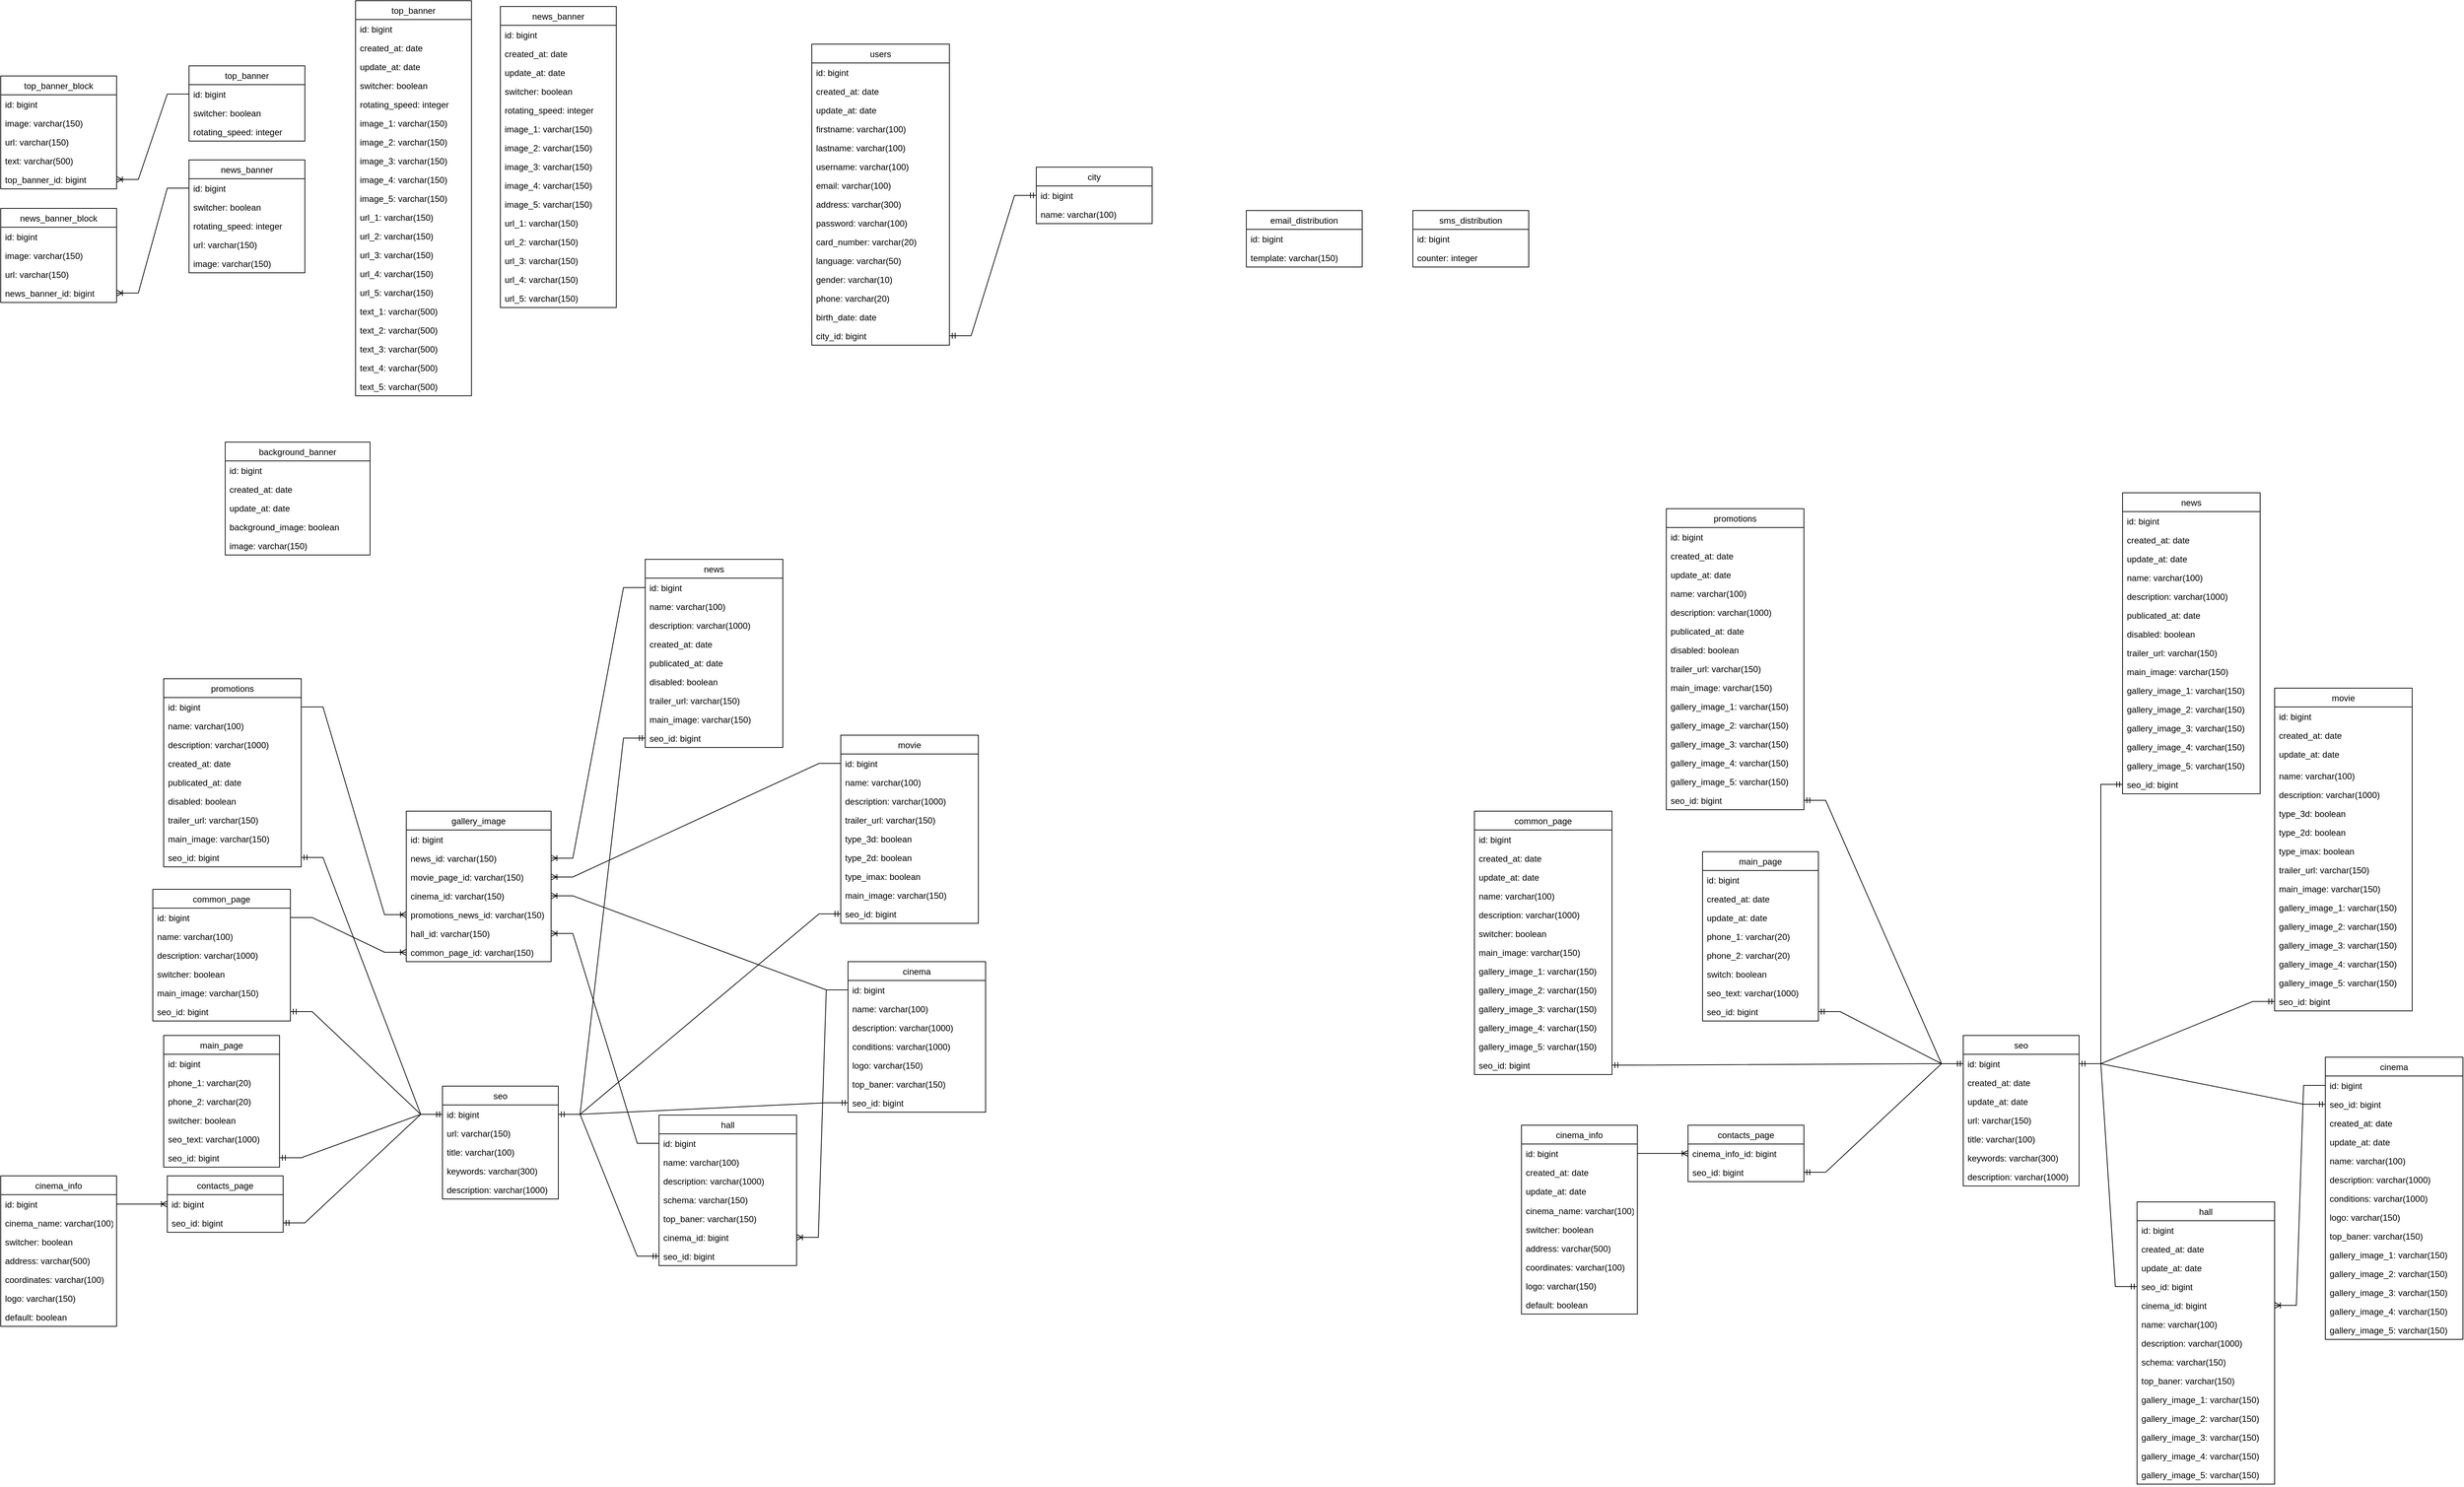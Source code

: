 <mxfile version="20.8.22" type="github">
  <diagram name="Страница 1" id="cjMYpXDU1neyWdPNXTYv">
    <mxGraphModel dx="2514" dy="2065" grid="1" gridSize="10" guides="1" tooltips="1" connect="1" arrows="1" fold="1" page="1" pageScale="1" pageWidth="827" pageHeight="1169" math="0" shadow="0">
      <root>
        <mxCell id="0" />
        <mxCell id="1" parent="0" />
        <mxCell id="Jq3GByXrrjIzkIwr-Jsl-6" value="gallery_image" style="swimlane;fontStyle=0;childLayout=stackLayout;horizontal=1;startSize=26;fillColor=none;horizontalStack=0;resizeParent=1;resizeParentMax=0;resizeLast=0;collapsible=1;marginBottom=0;" parent="1" vertex="1">
          <mxGeometry x="-30" y="10" width="200" height="208" as="geometry" />
        </mxCell>
        <mxCell id="Jq3GByXrrjIzkIwr-Jsl-18" value="id: bigint" style="text;strokeColor=none;fillColor=none;align=left;verticalAlign=top;spacingLeft=4;spacingRight=4;overflow=hidden;rotatable=0;points=[[0,0.5],[1,0.5]];portConstraint=eastwest;" parent="Jq3GByXrrjIzkIwr-Jsl-6" vertex="1">
          <mxGeometry y="26" width="200" height="26" as="geometry" />
        </mxCell>
        <mxCell id="y_SN-NrmRVWr8R5dMq1--5" value="news_id: varchar(150)" style="text;strokeColor=none;fillColor=none;align=left;verticalAlign=top;spacingLeft=4;spacingRight=4;overflow=hidden;rotatable=0;points=[[0,0.5],[1,0.5]];portConstraint=eastwest;" parent="Jq3GByXrrjIzkIwr-Jsl-6" vertex="1">
          <mxGeometry y="52" width="200" height="26" as="geometry" />
        </mxCell>
        <mxCell id="Jq3GByXrrjIzkIwr-Jsl-19" value="movie_page_id: varchar(150)" style="text;strokeColor=none;fillColor=none;align=left;verticalAlign=top;spacingLeft=4;spacingRight=4;overflow=hidden;rotatable=0;points=[[0,0.5],[1,0.5]];portConstraint=eastwest;" parent="Jq3GByXrrjIzkIwr-Jsl-6" vertex="1">
          <mxGeometry y="78" width="200" height="26" as="geometry" />
        </mxCell>
        <mxCell id="y_SN-NrmRVWr8R5dMq1--6" value="cinema_id: varchar(150)" style="text;strokeColor=none;fillColor=none;align=left;verticalAlign=top;spacingLeft=4;spacingRight=4;overflow=hidden;rotatable=0;points=[[0,0.5],[1,0.5]];portConstraint=eastwest;" parent="Jq3GByXrrjIzkIwr-Jsl-6" vertex="1">
          <mxGeometry y="104" width="200" height="26" as="geometry" />
        </mxCell>
        <mxCell id="y_SN-NrmRVWr8R5dMq1--16" value="promotions_news_id: varchar(150)" style="text;strokeColor=none;fillColor=none;align=left;verticalAlign=top;spacingLeft=4;spacingRight=4;overflow=hidden;rotatable=0;points=[[0,0.5],[1,0.5]];portConstraint=eastwest;" parent="Jq3GByXrrjIzkIwr-Jsl-6" vertex="1">
          <mxGeometry y="130" width="200" height="26" as="geometry" />
        </mxCell>
        <mxCell id="y_SN-NrmRVWr8R5dMq1--15" value="hall_id: varchar(150)" style="text;strokeColor=none;fillColor=none;align=left;verticalAlign=top;spacingLeft=4;spacingRight=4;overflow=hidden;rotatable=0;points=[[0,0.5],[1,0.5]];portConstraint=eastwest;" parent="Jq3GByXrrjIzkIwr-Jsl-6" vertex="1">
          <mxGeometry y="156" width="200" height="26" as="geometry" />
        </mxCell>
        <mxCell id="y_SN-NrmRVWr8R5dMq1--14" value="common_page_id: varchar(150)" style="text;strokeColor=none;fillColor=none;align=left;verticalAlign=top;spacingLeft=4;spacingRight=4;overflow=hidden;rotatable=0;points=[[0,0.5],[1,0.5]];portConstraint=eastwest;" parent="Jq3GByXrrjIzkIwr-Jsl-6" vertex="1">
          <mxGeometry y="182" width="200" height="26" as="geometry" />
        </mxCell>
        <mxCell id="Jq3GByXrrjIzkIwr-Jsl-20" value="movie" style="swimlane;fontStyle=0;childLayout=stackLayout;horizontal=1;startSize=26;fillColor=none;horizontalStack=0;resizeParent=1;resizeParentMax=0;resizeLast=0;collapsible=1;marginBottom=0;" parent="1" vertex="1">
          <mxGeometry x="570" y="-95" width="190" height="260" as="geometry" />
        </mxCell>
        <mxCell id="Jq3GByXrrjIzkIwr-Jsl-21" value="id: bigint" style="text;strokeColor=none;fillColor=none;align=left;verticalAlign=top;spacingLeft=4;spacingRight=4;overflow=hidden;rotatable=0;points=[[0,0.5],[1,0.5]];portConstraint=eastwest;" parent="Jq3GByXrrjIzkIwr-Jsl-20" vertex="1">
          <mxGeometry y="26" width="190" height="26" as="geometry" />
        </mxCell>
        <mxCell id="Jq3GByXrrjIzkIwr-Jsl-22" value="name: varchar(100)" style="text;strokeColor=none;fillColor=none;align=left;verticalAlign=top;spacingLeft=4;spacingRight=4;overflow=hidden;rotatable=0;points=[[0,0.5],[1,0.5]];portConstraint=eastwest;" parent="Jq3GByXrrjIzkIwr-Jsl-20" vertex="1">
          <mxGeometry y="52" width="190" height="26" as="geometry" />
        </mxCell>
        <mxCell id="Jq3GByXrrjIzkIwr-Jsl-23" value="description: varchar(1000)" style="text;strokeColor=none;fillColor=none;align=left;verticalAlign=top;spacingLeft=4;spacingRight=4;overflow=hidden;rotatable=0;points=[[0,0.5],[1,0.5]];portConstraint=eastwest;" parent="Jq3GByXrrjIzkIwr-Jsl-20" vertex="1">
          <mxGeometry y="78" width="190" height="26" as="geometry" />
        </mxCell>
        <mxCell id="Jq3GByXrrjIzkIwr-Jsl-26" value="trailer_url: varchar(150)" style="text;strokeColor=none;fillColor=none;align=left;verticalAlign=top;spacingLeft=4;spacingRight=4;overflow=hidden;rotatable=0;points=[[0,0.5],[1,0.5]];portConstraint=eastwest;" parent="Jq3GByXrrjIzkIwr-Jsl-20" vertex="1">
          <mxGeometry y="104" width="190" height="26" as="geometry" />
        </mxCell>
        <mxCell id="Jq3GByXrrjIzkIwr-Jsl-27" value="type_3d: boolean" style="text;strokeColor=none;fillColor=none;align=left;verticalAlign=top;spacingLeft=4;spacingRight=4;overflow=hidden;rotatable=0;points=[[0,0.5],[1,0.5]];portConstraint=eastwest;" parent="Jq3GByXrrjIzkIwr-Jsl-20" vertex="1">
          <mxGeometry y="130" width="190" height="26" as="geometry" />
        </mxCell>
        <mxCell id="Jq3GByXrrjIzkIwr-Jsl-28" value="type_2d: boolean" style="text;strokeColor=none;fillColor=none;align=left;verticalAlign=top;spacingLeft=4;spacingRight=4;overflow=hidden;rotatable=0;points=[[0,0.5],[1,0.5]];portConstraint=eastwest;" parent="Jq3GByXrrjIzkIwr-Jsl-20" vertex="1">
          <mxGeometry y="156" width="190" height="26" as="geometry" />
        </mxCell>
        <mxCell id="Jq3GByXrrjIzkIwr-Jsl-25" value="type_imax: boolean" style="text;strokeColor=none;fillColor=none;align=left;verticalAlign=top;spacingLeft=4;spacingRight=4;overflow=hidden;rotatable=0;points=[[0,0.5],[1,0.5]];portConstraint=eastwest;" parent="Jq3GByXrrjIzkIwr-Jsl-20" vertex="1">
          <mxGeometry y="182" width="190" height="26" as="geometry" />
        </mxCell>
        <mxCell id="Jq3GByXrrjIzkIwr-Jsl-24" value="main_image: varchar(150)" style="text;strokeColor=none;fillColor=none;align=left;verticalAlign=top;spacingLeft=4;spacingRight=4;overflow=hidden;rotatable=0;points=[[0,0.5],[1,0.5]];portConstraint=eastwest;" parent="Jq3GByXrrjIzkIwr-Jsl-20" vertex="1">
          <mxGeometry y="208" width="190" height="26" as="geometry" />
        </mxCell>
        <mxCell id="Jq3GByXrrjIzkIwr-Jsl-41" value="seo_id: bigint" style="text;strokeColor=none;fillColor=none;align=left;verticalAlign=top;spacingLeft=4;spacingRight=4;overflow=hidden;rotatable=0;points=[[0,0.5],[1,0.5]];portConstraint=eastwest;" parent="Jq3GByXrrjIzkIwr-Jsl-20" vertex="1">
          <mxGeometry y="234" width="190" height="26" as="geometry" />
        </mxCell>
        <mxCell id="Jq3GByXrrjIzkIwr-Jsl-29" value="seo" style="swimlane;fontStyle=0;childLayout=stackLayout;horizontal=1;startSize=26;fillColor=none;horizontalStack=0;resizeParent=1;resizeParentMax=0;resizeLast=0;collapsible=1;marginBottom=0;" parent="1" vertex="1">
          <mxGeometry x="20" y="390" width="160" height="156" as="geometry" />
        </mxCell>
        <mxCell id="Jq3GByXrrjIzkIwr-Jsl-30" value="id: bigint" style="text;strokeColor=none;fillColor=none;align=left;verticalAlign=top;spacingLeft=4;spacingRight=4;overflow=hidden;rotatable=0;points=[[0,0.5],[1,0.5]];portConstraint=eastwest;" parent="Jq3GByXrrjIzkIwr-Jsl-29" vertex="1">
          <mxGeometry y="26" width="160" height="26" as="geometry" />
        </mxCell>
        <mxCell id="Jq3GByXrrjIzkIwr-Jsl-32" value="url: varchar(150)" style="text;strokeColor=none;fillColor=none;align=left;verticalAlign=top;spacingLeft=4;spacingRight=4;overflow=hidden;rotatable=0;points=[[0,0.5],[1,0.5]];portConstraint=eastwest;" parent="Jq3GByXrrjIzkIwr-Jsl-29" vertex="1">
          <mxGeometry y="52" width="160" height="26" as="geometry" />
        </mxCell>
        <mxCell id="Jq3GByXrrjIzkIwr-Jsl-33" value="title: varchar(100)" style="text;strokeColor=none;fillColor=none;align=left;verticalAlign=top;spacingLeft=4;spacingRight=4;overflow=hidden;rotatable=0;points=[[0,0.5],[1,0.5]];portConstraint=eastwest;" parent="Jq3GByXrrjIzkIwr-Jsl-29" vertex="1">
          <mxGeometry y="78" width="160" height="26" as="geometry" />
        </mxCell>
        <mxCell id="Jq3GByXrrjIzkIwr-Jsl-34" value="keywords: varchar(300)" style="text;strokeColor=none;fillColor=none;align=left;verticalAlign=top;spacingLeft=4;spacingRight=4;overflow=hidden;rotatable=0;points=[[0,0.5],[1,0.5]];portConstraint=eastwest;" parent="Jq3GByXrrjIzkIwr-Jsl-29" vertex="1">
          <mxGeometry y="104" width="160" height="26" as="geometry" />
        </mxCell>
        <mxCell id="Jq3GByXrrjIzkIwr-Jsl-35" value="description: varchar(1000)" style="text;strokeColor=none;fillColor=none;align=left;verticalAlign=top;spacingLeft=4;spacingRight=4;overflow=hidden;rotatable=0;points=[[0,0.5],[1,0.5]];portConstraint=eastwest;" parent="Jq3GByXrrjIzkIwr-Jsl-29" vertex="1">
          <mxGeometry y="130" width="160" height="26" as="geometry" />
        </mxCell>
        <mxCell id="Jq3GByXrrjIzkIwr-Jsl-43" value="" style="edgeStyle=entityRelationEdgeStyle;fontSize=12;html=1;endArrow=ERoneToMany;rounded=0;entryX=1;entryY=0.5;entryDx=0;entryDy=0;exitX=0;exitY=0.5;exitDx=0;exitDy=0;" parent="1" source="Jq3GByXrrjIzkIwr-Jsl-21" target="Jq3GByXrrjIzkIwr-Jsl-19" edge="1">
          <mxGeometry width="100" height="100" relative="1" as="geometry">
            <mxPoint x="530.19" y="111.8" as="sourcePoint" />
            <mxPoint x="460" y="300" as="targetPoint" />
          </mxGeometry>
        </mxCell>
        <mxCell id="Jq3GByXrrjIzkIwr-Jsl-44" value="" style="edgeStyle=entityRelationEdgeStyle;fontSize=12;html=1;endArrow=ERmandOne;startArrow=ERmandOne;rounded=0;exitX=1;exitY=0.5;exitDx=0;exitDy=0;entryX=0;entryY=0.5;entryDx=0;entryDy=0;" parent="1" source="Jq3GByXrrjIzkIwr-Jsl-30" target="Jq3GByXrrjIzkIwr-Jsl-41" edge="1">
          <mxGeometry width="100" height="100" relative="1" as="geometry">
            <mxPoint x="180" y="199" as="sourcePoint" />
            <mxPoint x="424" y="261" as="targetPoint" />
          </mxGeometry>
        </mxCell>
        <mxCell id="Jq3GByXrrjIzkIwr-Jsl-45" value="cinema" style="swimlane;fontStyle=0;childLayout=stackLayout;horizontal=1;startSize=26;fillColor=none;horizontalStack=0;resizeParent=1;resizeParentMax=0;resizeLast=0;collapsible=1;marginBottom=0;" parent="1" vertex="1">
          <mxGeometry x="580" y="218" width="190" height="208" as="geometry" />
        </mxCell>
        <mxCell id="Jq3GByXrrjIzkIwr-Jsl-46" value="id: bigint" style="text;strokeColor=none;fillColor=none;align=left;verticalAlign=top;spacingLeft=4;spacingRight=4;overflow=hidden;rotatable=0;points=[[0,0.5],[1,0.5]];portConstraint=eastwest;" parent="Jq3GByXrrjIzkIwr-Jsl-45" vertex="1">
          <mxGeometry y="26" width="190" height="26" as="geometry" />
        </mxCell>
        <mxCell id="Jq3GByXrrjIzkIwr-Jsl-47" value="name: varchar(100)" style="text;strokeColor=none;fillColor=none;align=left;verticalAlign=top;spacingLeft=4;spacingRight=4;overflow=hidden;rotatable=0;points=[[0,0.5],[1,0.5]];portConstraint=eastwest;" parent="Jq3GByXrrjIzkIwr-Jsl-45" vertex="1">
          <mxGeometry y="52" width="190" height="26" as="geometry" />
        </mxCell>
        <mxCell id="Jq3GByXrrjIzkIwr-Jsl-48" value="description: varchar(1000)" style="text;strokeColor=none;fillColor=none;align=left;verticalAlign=top;spacingLeft=4;spacingRight=4;overflow=hidden;rotatable=0;points=[[0,0.5],[1,0.5]];portConstraint=eastwest;" parent="Jq3GByXrrjIzkIwr-Jsl-45" vertex="1">
          <mxGeometry y="78" width="190" height="26" as="geometry" />
        </mxCell>
        <mxCell id="Jq3GByXrrjIzkIwr-Jsl-49" value="conditions: varchar(1000)" style="text;strokeColor=none;fillColor=none;align=left;verticalAlign=top;spacingLeft=4;spacingRight=4;overflow=hidden;rotatable=0;points=[[0,0.5],[1,0.5]];portConstraint=eastwest;" parent="Jq3GByXrrjIzkIwr-Jsl-45" vertex="1">
          <mxGeometry y="104" width="190" height="26" as="geometry" />
        </mxCell>
        <mxCell id="Jq3GByXrrjIzkIwr-Jsl-50" value="logo: varchar(150)" style="text;strokeColor=none;fillColor=none;align=left;verticalAlign=top;spacingLeft=4;spacingRight=4;overflow=hidden;rotatable=0;points=[[0,0.5],[1,0.5]];portConstraint=eastwest;" parent="Jq3GByXrrjIzkIwr-Jsl-45" vertex="1">
          <mxGeometry y="130" width="190" height="26" as="geometry" />
        </mxCell>
        <mxCell id="Jq3GByXrrjIzkIwr-Jsl-51" value="top_baner: varchar(150)" style="text;strokeColor=none;fillColor=none;align=left;verticalAlign=top;spacingLeft=4;spacingRight=4;overflow=hidden;rotatable=0;points=[[0,0.5],[1,0.5]];portConstraint=eastwest;" parent="Jq3GByXrrjIzkIwr-Jsl-45" vertex="1">
          <mxGeometry y="156" width="190" height="26" as="geometry" />
        </mxCell>
        <mxCell id="Jq3GByXrrjIzkIwr-Jsl-59" value="seo_id: bigint" style="text;strokeColor=none;fillColor=none;align=left;verticalAlign=top;spacingLeft=4;spacingRight=4;overflow=hidden;rotatable=0;points=[[0,0.5],[1,0.5]];portConstraint=eastwest;" parent="Jq3GByXrrjIzkIwr-Jsl-45" vertex="1">
          <mxGeometry y="182" width="190" height="26" as="geometry" />
        </mxCell>
        <mxCell id="Jq3GByXrrjIzkIwr-Jsl-60" value="" style="edgeStyle=entityRelationEdgeStyle;fontSize=12;html=1;endArrow=ERmandOne;startArrow=ERmandOne;rounded=0;exitX=1;exitY=0.5;exitDx=0;exitDy=0;entryX=0;entryY=0.5;entryDx=0;entryDy=0;" parent="1" source="Jq3GByXrrjIzkIwr-Jsl-30" target="Jq3GByXrrjIzkIwr-Jsl-59" edge="1">
          <mxGeometry width="100" height="100" relative="1" as="geometry">
            <mxPoint x="200" y="439" as="sourcePoint" />
            <mxPoint x="840" y="343" as="targetPoint" />
          </mxGeometry>
        </mxCell>
        <mxCell id="Jq3GByXrrjIzkIwr-Jsl-61" value="" style="edgeStyle=entityRelationEdgeStyle;fontSize=12;html=1;endArrow=ERoneToMany;rounded=0;entryX=1;entryY=0.5;entryDx=0;entryDy=0;exitX=0;exitY=0.5;exitDx=0;exitDy=0;" parent="1" source="Jq3GByXrrjIzkIwr-Jsl-46" target="y_SN-NrmRVWr8R5dMq1--6" edge="1">
          <mxGeometry width="100" height="100" relative="1" as="geometry">
            <mxPoint x="820" y="445" as="sourcePoint" />
            <mxPoint x="180" y="329" as="targetPoint" />
          </mxGeometry>
        </mxCell>
        <mxCell id="Jq3GByXrrjIzkIwr-Jsl-80" value="hall" style="swimlane;fontStyle=0;childLayout=stackLayout;horizontal=1;startSize=26;fillColor=none;horizontalStack=0;resizeParent=1;resizeParentMax=0;resizeLast=0;collapsible=1;marginBottom=0;" parent="1" vertex="1">
          <mxGeometry x="319" y="430" width="190" height="208" as="geometry" />
        </mxCell>
        <mxCell id="Jq3GByXrrjIzkIwr-Jsl-81" value="id: bigint" style="text;strokeColor=none;fillColor=none;align=left;verticalAlign=top;spacingLeft=4;spacingRight=4;overflow=hidden;rotatable=0;points=[[0,0.5],[1,0.5]];portConstraint=eastwest;" parent="Jq3GByXrrjIzkIwr-Jsl-80" vertex="1">
          <mxGeometry y="26" width="190" height="26" as="geometry" />
        </mxCell>
        <mxCell id="Jq3GByXrrjIzkIwr-Jsl-82" value="name: varchar(100)" style="text;strokeColor=none;fillColor=none;align=left;verticalAlign=top;spacingLeft=4;spacingRight=4;overflow=hidden;rotatable=0;points=[[0,0.5],[1,0.5]];portConstraint=eastwest;" parent="Jq3GByXrrjIzkIwr-Jsl-80" vertex="1">
          <mxGeometry y="52" width="190" height="26" as="geometry" />
        </mxCell>
        <mxCell id="Jq3GByXrrjIzkIwr-Jsl-83" value="description: varchar(1000)" style="text;strokeColor=none;fillColor=none;align=left;verticalAlign=top;spacingLeft=4;spacingRight=4;overflow=hidden;rotatable=0;points=[[0,0.5],[1,0.5]];portConstraint=eastwest;" parent="Jq3GByXrrjIzkIwr-Jsl-80" vertex="1">
          <mxGeometry y="78" width="190" height="26" as="geometry" />
        </mxCell>
        <mxCell id="Jq3GByXrrjIzkIwr-Jsl-85" value="schema: varchar(150)" style="text;strokeColor=none;fillColor=none;align=left;verticalAlign=top;spacingLeft=4;spacingRight=4;overflow=hidden;rotatable=0;points=[[0,0.5],[1,0.5]];portConstraint=eastwest;" parent="Jq3GByXrrjIzkIwr-Jsl-80" vertex="1">
          <mxGeometry y="104" width="190" height="26" as="geometry" />
        </mxCell>
        <mxCell id="Jq3GByXrrjIzkIwr-Jsl-86" value="top_baner: varchar(150)" style="text;strokeColor=none;fillColor=none;align=left;verticalAlign=top;spacingLeft=4;spacingRight=4;overflow=hidden;rotatable=0;points=[[0,0.5],[1,0.5]];portConstraint=eastwest;" parent="Jq3GByXrrjIzkIwr-Jsl-80" vertex="1">
          <mxGeometry y="130" width="190" height="26" as="geometry" />
        </mxCell>
        <mxCell id="y_SN-NrmRVWr8R5dMq1--167" value="cinema_id: bigint" style="text;strokeColor=none;fillColor=none;align=left;verticalAlign=top;spacingLeft=4;spacingRight=4;overflow=hidden;rotatable=0;points=[[0,0.5],[1,0.5]];portConstraint=eastwest;" parent="Jq3GByXrrjIzkIwr-Jsl-80" vertex="1">
          <mxGeometry y="156" width="190" height="26" as="geometry" />
        </mxCell>
        <mxCell id="Jq3GByXrrjIzkIwr-Jsl-92" value="seo_id: bigint" style="text;strokeColor=none;fillColor=none;align=left;verticalAlign=top;spacingLeft=4;spacingRight=4;overflow=hidden;rotatable=0;points=[[0,0.5],[1,0.5]];portConstraint=eastwest;" parent="Jq3GByXrrjIzkIwr-Jsl-80" vertex="1">
          <mxGeometry y="182" width="190" height="26" as="geometry" />
        </mxCell>
        <mxCell id="Jq3GByXrrjIzkIwr-Jsl-93" value="" style="edgeStyle=entityRelationEdgeStyle;fontSize=12;html=1;endArrow=ERoneToMany;rounded=0;exitX=0;exitY=0.5;exitDx=0;exitDy=0;entryX=1;entryY=0.5;entryDx=0;entryDy=0;" parent="1" source="Jq3GByXrrjIzkIwr-Jsl-46" target="y_SN-NrmRVWr8R5dMq1--167" edge="1">
          <mxGeometry width="100" height="100" relative="1" as="geometry">
            <mxPoint x="520" y="520" as="sourcePoint" />
            <mxPoint x="690" y="368" as="targetPoint" />
          </mxGeometry>
        </mxCell>
        <mxCell id="Jq3GByXrrjIzkIwr-Jsl-95" value="" style="edgeStyle=entityRelationEdgeStyle;fontSize=12;html=1;endArrow=ERmandOne;startArrow=ERmandOne;rounded=0;exitX=1;exitY=0.5;exitDx=0;exitDy=0;entryX=0;entryY=0.5;entryDx=0;entryDy=0;" parent="1" source="Jq3GByXrrjIzkIwr-Jsl-30" target="Jq3GByXrrjIzkIwr-Jsl-92" edge="1">
          <mxGeometry width="100" height="100" relative="1" as="geometry">
            <mxPoint x="200" y="439" as="sourcePoint" />
            <mxPoint x="1070" y="632" as="targetPoint" />
          </mxGeometry>
        </mxCell>
        <mxCell id="Jq3GByXrrjIzkIwr-Jsl-96" value="" style="edgeStyle=entityRelationEdgeStyle;fontSize=12;html=1;endArrow=ERoneToMany;rounded=0;entryX=1;entryY=0.5;entryDx=0;entryDy=0;exitX=0;exitY=0.5;exitDx=0;exitDy=0;" parent="1" source="Jq3GByXrrjIzkIwr-Jsl-81" target="y_SN-NrmRVWr8R5dMq1--15" edge="1">
          <mxGeometry width="100" height="100" relative="1" as="geometry">
            <mxPoint x="330" y="699" as="sourcePoint" />
            <mxPoint x="180" y="329" as="targetPoint" />
          </mxGeometry>
        </mxCell>
        <mxCell id="Jq3GByXrrjIzkIwr-Jsl-115" value="" style="edgeStyle=entityRelationEdgeStyle;fontSize=12;html=1;endArrow=ERoneToMany;rounded=0;entryX=1;entryY=0.5;entryDx=0;entryDy=0;exitX=0;exitY=0.5;exitDx=0;exitDy=0;" parent="1" source="y_SN-NrmRVWr8R5dMq1--187" target="y_SN-NrmRVWr8R5dMq1--5" edge="1">
          <mxGeometry width="100" height="100" relative="1" as="geometry">
            <mxPoint x="260" y="-108.0" as="sourcePoint" />
            <mxPoint x="180" y="329" as="targetPoint" />
          </mxGeometry>
        </mxCell>
        <mxCell id="Jq3GByXrrjIzkIwr-Jsl-116" value="" style="edgeStyle=entityRelationEdgeStyle;fontSize=12;html=1;endArrow=ERmandOne;startArrow=ERmandOne;rounded=0;exitX=1;exitY=0.5;exitDx=0;exitDy=0;entryX=0;entryY=0.5;entryDx=0;entryDy=0;" parent="1" source="Jq3GByXrrjIzkIwr-Jsl-30" target="y_SN-NrmRVWr8R5dMq1--195" edge="1">
          <mxGeometry width="100" height="100" relative="1" as="geometry">
            <mxPoint x="200" y="439" as="sourcePoint" />
            <mxPoint x="260" y="-30" as="targetPoint" />
          </mxGeometry>
        </mxCell>
        <mxCell id="Jq3GByXrrjIzkIwr-Jsl-118" value="main_page" style="swimlane;fontStyle=0;childLayout=stackLayout;horizontal=1;startSize=26;fillColor=none;horizontalStack=0;resizeParent=1;resizeParentMax=0;resizeLast=0;collapsible=1;marginBottom=0;" parent="1" vertex="1">
          <mxGeometry x="-365" y="320" width="160" height="182" as="geometry" />
        </mxCell>
        <mxCell id="Jq3GByXrrjIzkIwr-Jsl-119" value="id: bigint" style="text;strokeColor=none;fillColor=none;align=left;verticalAlign=top;spacingLeft=4;spacingRight=4;overflow=hidden;rotatable=0;points=[[0,0.5],[1,0.5]];portConstraint=eastwest;" parent="Jq3GByXrrjIzkIwr-Jsl-118" vertex="1">
          <mxGeometry y="26" width="160" height="26" as="geometry" />
        </mxCell>
        <mxCell id="Jq3GByXrrjIzkIwr-Jsl-125" value="phone_1: varchar(20)" style="text;strokeColor=none;fillColor=none;align=left;verticalAlign=top;spacingLeft=4;spacingRight=4;overflow=hidden;rotatable=0;points=[[0,0.5],[1,0.5]];portConstraint=eastwest;" parent="Jq3GByXrrjIzkIwr-Jsl-118" vertex="1">
          <mxGeometry y="52" width="160" height="26" as="geometry" />
        </mxCell>
        <mxCell id="Jq3GByXrrjIzkIwr-Jsl-126" value="phone_2: varchar(20)" style="text;strokeColor=none;fillColor=none;align=left;verticalAlign=top;spacingLeft=4;spacingRight=4;overflow=hidden;rotatable=0;points=[[0,0.5],[1,0.5]];portConstraint=eastwest;" parent="Jq3GByXrrjIzkIwr-Jsl-118" vertex="1">
          <mxGeometry y="78" width="160" height="26" as="geometry" />
        </mxCell>
        <mxCell id="Jq3GByXrrjIzkIwr-Jsl-127" value="switcher: boolean" style="text;strokeColor=none;fillColor=none;align=left;verticalAlign=top;spacingLeft=4;spacingRight=4;overflow=hidden;rotatable=0;points=[[0,0.5],[1,0.5]];portConstraint=eastwest;" parent="Jq3GByXrrjIzkIwr-Jsl-118" vertex="1">
          <mxGeometry y="104" width="160" height="26" as="geometry" />
        </mxCell>
        <mxCell id="Jq3GByXrrjIzkIwr-Jsl-123" value="seo_text: varchar(1000)" style="text;strokeColor=none;fillColor=none;align=left;verticalAlign=top;spacingLeft=4;spacingRight=4;overflow=hidden;rotatable=0;points=[[0,0.5],[1,0.5]];portConstraint=eastwest;" parent="Jq3GByXrrjIzkIwr-Jsl-118" vertex="1">
          <mxGeometry y="130" width="160" height="26" as="geometry" />
        </mxCell>
        <mxCell id="Jq3GByXrrjIzkIwr-Jsl-124" value="seo_id: bigint" style="text;strokeColor=none;fillColor=none;align=left;verticalAlign=top;spacingLeft=4;spacingRight=4;overflow=hidden;rotatable=0;points=[[0,0.5],[1,0.5]];portConstraint=eastwest;" parent="Jq3GByXrrjIzkIwr-Jsl-118" vertex="1">
          <mxGeometry y="156" width="160" height="26" as="geometry" />
        </mxCell>
        <mxCell id="Jq3GByXrrjIzkIwr-Jsl-128" value="" style="edgeStyle=entityRelationEdgeStyle;fontSize=12;html=1;endArrow=ERmandOne;startArrow=ERmandOne;rounded=0;exitX=0;exitY=0.5;exitDx=0;exitDy=0;entryX=1;entryY=0.5;entryDx=0;entryDy=0;" parent="1" source="Jq3GByXrrjIzkIwr-Jsl-30" target="Jq3GByXrrjIzkIwr-Jsl-124" edge="1">
          <mxGeometry width="100" height="100" relative="1" as="geometry">
            <mxPoint x="190" y="439" as="sourcePoint" />
            <mxPoint x="340" y="855" as="targetPoint" />
          </mxGeometry>
        </mxCell>
        <mxCell id="Jq3GByXrrjIzkIwr-Jsl-129" value="common_page" style="swimlane;fontStyle=0;childLayout=stackLayout;horizontal=1;startSize=26;fillColor=none;horizontalStack=0;resizeParent=1;resizeParentMax=0;resizeLast=0;collapsible=1;marginBottom=0;" parent="1" vertex="1">
          <mxGeometry x="-380" y="118" width="190" height="182" as="geometry" />
        </mxCell>
        <mxCell id="Jq3GByXrrjIzkIwr-Jsl-130" value="id: bigint" style="text;strokeColor=none;fillColor=none;align=left;verticalAlign=top;spacingLeft=4;spacingRight=4;overflow=hidden;rotatable=0;points=[[0,0.5],[1,0.5]];portConstraint=eastwest;" parent="Jq3GByXrrjIzkIwr-Jsl-129" vertex="1">
          <mxGeometry y="26" width="190" height="26" as="geometry" />
        </mxCell>
        <mxCell id="Jq3GByXrrjIzkIwr-Jsl-131" value="name: varchar(100)" style="text;strokeColor=none;fillColor=none;align=left;verticalAlign=top;spacingLeft=4;spacingRight=4;overflow=hidden;rotatable=0;points=[[0,0.5],[1,0.5]];portConstraint=eastwest;" parent="Jq3GByXrrjIzkIwr-Jsl-129" vertex="1">
          <mxGeometry y="52" width="190" height="26" as="geometry" />
        </mxCell>
        <mxCell id="Jq3GByXrrjIzkIwr-Jsl-132" value="description: varchar(1000)" style="text;strokeColor=none;fillColor=none;align=left;verticalAlign=top;spacingLeft=4;spacingRight=4;overflow=hidden;rotatable=0;points=[[0,0.5],[1,0.5]];portConstraint=eastwest;" parent="Jq3GByXrrjIzkIwr-Jsl-129" vertex="1">
          <mxGeometry y="78" width="190" height="26" as="geometry" />
        </mxCell>
        <mxCell id="Jq3GByXrrjIzkIwr-Jsl-144" value="switcher: boolean" style="text;strokeColor=none;fillColor=none;align=left;verticalAlign=top;spacingLeft=4;spacingRight=4;overflow=hidden;rotatable=0;points=[[0,0.5],[1,0.5]];portConstraint=eastwest;" parent="Jq3GByXrrjIzkIwr-Jsl-129" vertex="1">
          <mxGeometry y="104" width="190" height="26" as="geometry" />
        </mxCell>
        <mxCell id="Jq3GByXrrjIzkIwr-Jsl-137" value="main_image: varchar(150)" style="text;strokeColor=none;fillColor=none;align=left;verticalAlign=top;spacingLeft=4;spacingRight=4;overflow=hidden;rotatable=0;points=[[0,0.5],[1,0.5]];portConstraint=eastwest;" parent="Jq3GByXrrjIzkIwr-Jsl-129" vertex="1">
          <mxGeometry y="130" width="190" height="26" as="geometry" />
        </mxCell>
        <mxCell id="Jq3GByXrrjIzkIwr-Jsl-143" value="seo_id: bigint" style="text;strokeColor=none;fillColor=none;align=left;verticalAlign=top;spacingLeft=4;spacingRight=4;overflow=hidden;rotatable=0;points=[[0,0.5],[1,0.5]];portConstraint=eastwest;" parent="Jq3GByXrrjIzkIwr-Jsl-129" vertex="1">
          <mxGeometry y="156" width="190" height="26" as="geometry" />
        </mxCell>
        <mxCell id="Jq3GByXrrjIzkIwr-Jsl-145" value="" style="edgeStyle=entityRelationEdgeStyle;fontSize=12;html=1;endArrow=ERmandOne;startArrow=ERmandOne;rounded=0;exitX=0;exitY=0.5;exitDx=0;exitDy=0;entryX=1;entryY=0.5;entryDx=0;entryDy=0;" parent="1" source="Jq3GByXrrjIzkIwr-Jsl-30" target="Jq3GByXrrjIzkIwr-Jsl-143" edge="1">
          <mxGeometry width="100" height="100" relative="1" as="geometry">
            <mxPoint x="190" y="439" as="sourcePoint" />
            <mxPoint x="340" y="1059" as="targetPoint" />
          </mxGeometry>
        </mxCell>
        <mxCell id="Jq3GByXrrjIzkIwr-Jsl-146" value="" style="edgeStyle=entityRelationEdgeStyle;fontSize=12;html=1;endArrow=ERoneToMany;rounded=0;entryX=0;entryY=0.5;entryDx=0;entryDy=0;exitX=1;exitY=0.5;exitDx=0;exitDy=0;" parent="1" source="Jq3GByXrrjIzkIwr-Jsl-130" target="y_SN-NrmRVWr8R5dMq1--14" edge="1">
          <mxGeometry width="100" height="100" relative="1" as="geometry">
            <mxPoint x="-190" y="287" as="sourcePoint" />
            <mxPoint x="180" y="319" as="targetPoint" />
          </mxGeometry>
        </mxCell>
        <mxCell id="Jq3GByXrrjIzkIwr-Jsl-148" value="cinema_info" style="swimlane;fontStyle=0;childLayout=stackLayout;horizontal=1;startSize=26;fillColor=none;horizontalStack=0;resizeParent=1;resizeParentMax=0;resizeLast=0;collapsible=1;marginBottom=0;" parent="1" vertex="1">
          <mxGeometry x="-590" y="514" width="160" height="208" as="geometry" />
        </mxCell>
        <mxCell id="Jq3GByXrrjIzkIwr-Jsl-149" value="id: bigint" style="text;strokeColor=none;fillColor=none;align=left;verticalAlign=top;spacingLeft=4;spacingRight=4;overflow=hidden;rotatable=0;points=[[0,0.5],[1,0.5]];portConstraint=eastwest;" parent="Jq3GByXrrjIzkIwr-Jsl-148" vertex="1">
          <mxGeometry y="26" width="160" height="26" as="geometry" />
        </mxCell>
        <mxCell id="Jq3GByXrrjIzkIwr-Jsl-155" value="cinema_name: varchar(100)" style="text;strokeColor=none;fillColor=none;align=left;verticalAlign=top;spacingLeft=4;spacingRight=4;overflow=hidden;rotatable=0;points=[[0,0.5],[1,0.5]];portConstraint=eastwest;" parent="Jq3GByXrrjIzkIwr-Jsl-148" vertex="1">
          <mxGeometry y="52" width="160" height="26" as="geometry" />
        </mxCell>
        <mxCell id="Jq3GByXrrjIzkIwr-Jsl-152" value="switcher: boolean" style="text;strokeColor=none;fillColor=none;align=left;verticalAlign=top;spacingLeft=4;spacingRight=4;overflow=hidden;rotatable=0;points=[[0,0.5],[1,0.5]];portConstraint=eastwest;" parent="Jq3GByXrrjIzkIwr-Jsl-148" vertex="1">
          <mxGeometry y="78" width="160" height="26" as="geometry" />
        </mxCell>
        <mxCell id="Jq3GByXrrjIzkIwr-Jsl-153" value="address: varchar(500)" style="text;strokeColor=none;fillColor=none;align=left;verticalAlign=top;spacingLeft=4;spacingRight=4;overflow=hidden;rotatable=0;points=[[0,0.5],[1,0.5]];portConstraint=eastwest;" parent="Jq3GByXrrjIzkIwr-Jsl-148" vertex="1">
          <mxGeometry y="104" width="160" height="26" as="geometry" />
        </mxCell>
        <mxCell id="Jq3GByXrrjIzkIwr-Jsl-162" value="coordinates: varchar(100)" style="text;strokeColor=none;fillColor=none;align=left;verticalAlign=top;spacingLeft=4;spacingRight=4;overflow=hidden;rotatable=0;points=[[0,0.5],[1,0.5]];portConstraint=eastwest;" parent="Jq3GByXrrjIzkIwr-Jsl-148" vertex="1">
          <mxGeometry y="130" width="160" height="26" as="geometry" />
        </mxCell>
        <mxCell id="y_SN-NrmRVWr8R5dMq1--212" value="logo: varchar(150)" style="text;strokeColor=none;fillColor=none;align=left;verticalAlign=top;spacingLeft=4;spacingRight=4;overflow=hidden;rotatable=0;points=[[0,0.5],[1,0.5]];portConstraint=eastwest;" parent="Jq3GByXrrjIzkIwr-Jsl-148" vertex="1">
          <mxGeometry y="156" width="160" height="26" as="geometry" />
        </mxCell>
        <mxCell id="y_SN-NrmRVWr8R5dMq1--214" value="default: boolean" style="text;strokeColor=none;fillColor=none;align=left;verticalAlign=top;spacingLeft=4;spacingRight=4;overflow=hidden;rotatable=0;points=[[0,0.5],[1,0.5]];portConstraint=eastwest;" parent="Jq3GByXrrjIzkIwr-Jsl-148" vertex="1">
          <mxGeometry y="182" width="160" height="26" as="geometry" />
        </mxCell>
        <mxCell id="Jq3GByXrrjIzkIwr-Jsl-163" value="contacts_page" style="swimlane;fontStyle=0;childLayout=stackLayout;horizontal=1;startSize=26;fillColor=none;horizontalStack=0;resizeParent=1;resizeParentMax=0;resizeLast=0;collapsible=1;marginBottom=0;" parent="1" vertex="1">
          <mxGeometry x="-360" y="514" width="160" height="78" as="geometry" />
        </mxCell>
        <mxCell id="Jq3GByXrrjIzkIwr-Jsl-164" value="id: bigint" style="text;strokeColor=none;fillColor=none;align=left;verticalAlign=top;spacingLeft=4;spacingRight=4;overflow=hidden;rotatable=0;points=[[0,0.5],[1,0.5]];portConstraint=eastwest;" parent="Jq3GByXrrjIzkIwr-Jsl-163" vertex="1">
          <mxGeometry y="26" width="160" height="26" as="geometry" />
        </mxCell>
        <mxCell id="Jq3GByXrrjIzkIwr-Jsl-169" value="seo_id: bigint" style="text;strokeColor=none;fillColor=none;align=left;verticalAlign=top;spacingLeft=4;spacingRight=4;overflow=hidden;rotatable=0;points=[[0,0.5],[1,0.5]];portConstraint=eastwest;" parent="Jq3GByXrrjIzkIwr-Jsl-163" vertex="1">
          <mxGeometry y="52" width="160" height="26" as="geometry" />
        </mxCell>
        <mxCell id="Jq3GByXrrjIzkIwr-Jsl-179" value="" style="edgeStyle=entityRelationEdgeStyle;fontSize=12;html=1;endArrow=ERmandOne;startArrow=ERmandOne;rounded=0;entryX=1;entryY=0.5;entryDx=0;entryDy=0;exitX=0;exitY=0.5;exitDx=0;exitDy=0;" parent="1" source="Jq3GByXrrjIzkIwr-Jsl-30" target="Jq3GByXrrjIzkIwr-Jsl-169" edge="1">
          <mxGeometry width="100" height="100" relative="1" as="geometry">
            <mxPoint x="180" y="430" as="sourcePoint" />
            <mxPoint x="220" y="929" as="targetPoint" />
          </mxGeometry>
        </mxCell>
        <mxCell id="Jq3GByXrrjIzkIwr-Jsl-181" value="users" style="swimlane;fontStyle=0;childLayout=stackLayout;horizontal=1;startSize=26;fillColor=none;horizontalStack=0;resizeParent=1;resizeParentMax=0;resizeLast=0;collapsible=1;marginBottom=0;" parent="1" vertex="1">
          <mxGeometry x="530" y="-1050" width="190" height="416" as="geometry" />
        </mxCell>
        <mxCell id="Jq3GByXrrjIzkIwr-Jsl-182" value="id: bigint" style="text;strokeColor=none;fillColor=none;align=left;verticalAlign=top;spacingLeft=4;spacingRight=4;overflow=hidden;rotatable=0;points=[[0,0.5],[1,0.5]];portConstraint=eastwest;" parent="Jq3GByXrrjIzkIwr-Jsl-181" vertex="1">
          <mxGeometry y="26" width="190" height="26" as="geometry" />
        </mxCell>
        <mxCell id="Jq3GByXrrjIzkIwr-Jsl-195" value="created_at: date" style="text;strokeColor=none;fillColor=none;align=left;verticalAlign=top;spacingLeft=4;spacingRight=4;overflow=hidden;rotatable=0;points=[[0,0.5],[1,0.5]];portConstraint=eastwest;" parent="Jq3GByXrrjIzkIwr-Jsl-181" vertex="1">
          <mxGeometry y="52" width="190" height="26" as="geometry" />
        </mxCell>
        <mxCell id="2R-Qpun8SqBzLlmadvIL-1" value="update_at: date" style="text;strokeColor=none;fillColor=none;align=left;verticalAlign=top;spacingLeft=4;spacingRight=4;overflow=hidden;rotatable=0;points=[[0,0.5],[1,0.5]];portConstraint=eastwest;" vertex="1" parent="Jq3GByXrrjIzkIwr-Jsl-181">
          <mxGeometry y="78" width="190" height="26" as="geometry" />
        </mxCell>
        <mxCell id="Jq3GByXrrjIzkIwr-Jsl-183" value="firstname: varchar(100)" style="text;strokeColor=none;fillColor=none;align=left;verticalAlign=top;spacingLeft=4;spacingRight=4;overflow=hidden;rotatable=0;points=[[0,0.5],[1,0.5]];portConstraint=eastwest;" parent="Jq3GByXrrjIzkIwr-Jsl-181" vertex="1">
          <mxGeometry y="104" width="190" height="26" as="geometry" />
        </mxCell>
        <mxCell id="Jq3GByXrrjIzkIwr-Jsl-196" value="lastname: varchar(100)" style="text;strokeColor=none;fillColor=none;align=left;verticalAlign=top;spacingLeft=4;spacingRight=4;overflow=hidden;rotatable=0;points=[[0,0.5],[1,0.5]];portConstraint=eastwest;" parent="Jq3GByXrrjIzkIwr-Jsl-181" vertex="1">
          <mxGeometry y="130" width="190" height="26" as="geometry" />
        </mxCell>
        <mxCell id="Jq3GByXrrjIzkIwr-Jsl-197" value="username: varchar(100)" style="text;strokeColor=none;fillColor=none;align=left;verticalAlign=top;spacingLeft=4;spacingRight=4;overflow=hidden;rotatable=0;points=[[0,0.5],[1,0.5]];portConstraint=eastwest;" parent="Jq3GByXrrjIzkIwr-Jsl-181" vertex="1">
          <mxGeometry y="156" width="190" height="26" as="geometry" />
        </mxCell>
        <mxCell id="Jq3GByXrrjIzkIwr-Jsl-198" value="email: varchar(100)" style="text;strokeColor=none;fillColor=none;align=left;verticalAlign=top;spacingLeft=4;spacingRight=4;overflow=hidden;rotatable=0;points=[[0,0.5],[1,0.5]];portConstraint=eastwest;" parent="Jq3GByXrrjIzkIwr-Jsl-181" vertex="1">
          <mxGeometry y="182" width="190" height="26" as="geometry" />
        </mxCell>
        <mxCell id="Jq3GByXrrjIzkIwr-Jsl-199" value="address: varchar(300)" style="text;strokeColor=none;fillColor=none;align=left;verticalAlign=top;spacingLeft=4;spacingRight=4;overflow=hidden;rotatable=0;points=[[0,0.5],[1,0.5]];portConstraint=eastwest;" parent="Jq3GByXrrjIzkIwr-Jsl-181" vertex="1">
          <mxGeometry y="208" width="190" height="26" as="geometry" />
        </mxCell>
        <mxCell id="Jq3GByXrrjIzkIwr-Jsl-201" value="password: varchar(100)" style="text;strokeColor=none;fillColor=none;align=left;verticalAlign=top;spacingLeft=4;spacingRight=4;overflow=hidden;rotatable=0;points=[[0,0.5],[1,0.5]];portConstraint=eastwest;" parent="Jq3GByXrrjIzkIwr-Jsl-181" vertex="1">
          <mxGeometry y="234" width="190" height="26" as="geometry" />
        </mxCell>
        <mxCell id="Jq3GByXrrjIzkIwr-Jsl-202" value="card_number: varchar(20)" style="text;strokeColor=none;fillColor=none;align=left;verticalAlign=top;spacingLeft=4;spacingRight=4;overflow=hidden;rotatable=0;points=[[0,0.5],[1,0.5]];portConstraint=eastwest;" parent="Jq3GByXrrjIzkIwr-Jsl-181" vertex="1">
          <mxGeometry y="260" width="190" height="26" as="geometry" />
        </mxCell>
        <mxCell id="Jq3GByXrrjIzkIwr-Jsl-185" value="language: varchar(50)" style="text;strokeColor=none;fillColor=none;align=left;verticalAlign=top;spacingLeft=4;spacingRight=4;overflow=hidden;rotatable=0;points=[[0,0.5],[1,0.5]];portConstraint=eastwest;" parent="Jq3GByXrrjIzkIwr-Jsl-181" vertex="1">
          <mxGeometry y="286" width="190" height="26" as="geometry" />
        </mxCell>
        <mxCell id="Jq3GByXrrjIzkIwr-Jsl-203" value="gender: varchar(10)" style="text;strokeColor=none;fillColor=none;align=left;verticalAlign=top;spacingLeft=4;spacingRight=4;overflow=hidden;rotatable=0;points=[[0,0.5],[1,0.5]];portConstraint=eastwest;" parent="Jq3GByXrrjIzkIwr-Jsl-181" vertex="1">
          <mxGeometry y="312" width="190" height="26" as="geometry" />
        </mxCell>
        <mxCell id="Jq3GByXrrjIzkIwr-Jsl-207" value="phone: varchar(20)" style="text;strokeColor=none;fillColor=none;align=left;verticalAlign=top;spacingLeft=4;spacingRight=4;overflow=hidden;rotatable=0;points=[[0,0.5],[1,0.5]];portConstraint=eastwest;" parent="Jq3GByXrrjIzkIwr-Jsl-181" vertex="1">
          <mxGeometry y="338" width="190" height="26" as="geometry" />
        </mxCell>
        <mxCell id="Jq3GByXrrjIzkIwr-Jsl-204" value="birth_date: date" style="text;strokeColor=none;fillColor=none;align=left;verticalAlign=top;spacingLeft=4;spacingRight=4;overflow=hidden;rotatable=0;points=[[0,0.5],[1,0.5]];portConstraint=eastwest;" parent="Jq3GByXrrjIzkIwr-Jsl-181" vertex="1">
          <mxGeometry y="364" width="190" height="26" as="geometry" />
        </mxCell>
        <mxCell id="y_SN-NrmRVWr8R5dMq1--222" value="city_id: bigint" style="text;strokeColor=none;fillColor=none;align=left;verticalAlign=top;spacingLeft=4;spacingRight=4;overflow=hidden;rotatable=0;points=[[0,0.5],[1,0.5]];portConstraint=eastwest;" parent="Jq3GByXrrjIzkIwr-Jsl-181" vertex="1">
          <mxGeometry y="390" width="190" height="26" as="geometry" />
        </mxCell>
        <mxCell id="Jq3GByXrrjIzkIwr-Jsl-211" value="top_banner" style="swimlane;fontStyle=0;childLayout=stackLayout;horizontal=1;startSize=26;fillColor=none;horizontalStack=0;resizeParent=1;resizeParentMax=0;resizeLast=0;collapsible=1;marginBottom=0;" parent="1" vertex="1">
          <mxGeometry x="-330" y="-1020" width="160" height="104" as="geometry" />
        </mxCell>
        <mxCell id="Jq3GByXrrjIzkIwr-Jsl-212" value="id: bigint" style="text;strokeColor=none;fillColor=none;align=left;verticalAlign=top;spacingLeft=4;spacingRight=4;overflow=hidden;rotatable=0;points=[[0,0.5],[1,0.5]];portConstraint=eastwest;" parent="Jq3GByXrrjIzkIwr-Jsl-211" vertex="1">
          <mxGeometry y="26" width="160" height="26" as="geometry" />
        </mxCell>
        <mxCell id="Jq3GByXrrjIzkIwr-Jsl-220" value="switcher: boolean" style="text;strokeColor=none;fillColor=none;align=left;verticalAlign=top;spacingLeft=4;spacingRight=4;overflow=hidden;rotatable=0;points=[[0,0.5],[1,0.5]];portConstraint=eastwest;" parent="Jq3GByXrrjIzkIwr-Jsl-211" vertex="1">
          <mxGeometry y="52" width="160" height="26" as="geometry" />
        </mxCell>
        <mxCell id="Jq3GByXrrjIzkIwr-Jsl-242" value="rotating_speed: integer" style="text;strokeColor=none;fillColor=none;align=left;verticalAlign=top;spacingLeft=4;spacingRight=4;overflow=hidden;rotatable=0;points=[[0,0.5],[1,0.5]];portConstraint=eastwest;" parent="Jq3GByXrrjIzkIwr-Jsl-211" vertex="1">
          <mxGeometry y="78" width="160" height="26" as="geometry" />
        </mxCell>
        <mxCell id="Jq3GByXrrjIzkIwr-Jsl-225" value="news_banner_block" style="swimlane;fontStyle=0;childLayout=stackLayout;horizontal=1;startSize=26;fillColor=none;horizontalStack=0;resizeParent=1;resizeParentMax=0;resizeLast=0;collapsible=1;marginBottom=0;" parent="1" vertex="1">
          <mxGeometry x="-590" y="-823" width="160" height="130" as="geometry" />
        </mxCell>
        <mxCell id="Jq3GByXrrjIzkIwr-Jsl-226" value="id: bigint" style="text;strokeColor=none;fillColor=none;align=left;verticalAlign=top;spacingLeft=4;spacingRight=4;overflow=hidden;rotatable=0;points=[[0,0.5],[1,0.5]];portConstraint=eastwest;" parent="Jq3GByXrrjIzkIwr-Jsl-225" vertex="1">
          <mxGeometry y="26" width="160" height="26" as="geometry" />
        </mxCell>
        <mxCell id="Jq3GByXrrjIzkIwr-Jsl-230" value="image: varchar(150)" style="text;strokeColor=none;fillColor=none;align=left;verticalAlign=top;spacingLeft=4;spacingRight=4;overflow=hidden;rotatable=0;points=[[0,0.5],[1,0.5]];portConstraint=eastwest;" parent="Jq3GByXrrjIzkIwr-Jsl-225" vertex="1">
          <mxGeometry y="52" width="160" height="26" as="geometry" />
        </mxCell>
        <mxCell id="Jq3GByXrrjIzkIwr-Jsl-229" value="url: varchar(150)" style="text;strokeColor=none;fillColor=none;align=left;verticalAlign=top;spacingLeft=4;spacingRight=4;overflow=hidden;rotatable=0;points=[[0,0.5],[1,0.5]];portConstraint=eastwest;" parent="Jq3GByXrrjIzkIwr-Jsl-225" vertex="1">
          <mxGeometry y="78" width="160" height="26" as="geometry" />
        </mxCell>
        <mxCell id="y_SN-NrmRVWr8R5dMq1--432" value="news_banner_id: bigint" style="text;strokeColor=none;fillColor=none;align=left;verticalAlign=top;spacingLeft=4;spacingRight=4;overflow=hidden;rotatable=0;points=[[0,0.5],[1,0.5]];portConstraint=eastwest;" parent="Jq3GByXrrjIzkIwr-Jsl-225" vertex="1">
          <mxGeometry y="104" width="160" height="26" as="geometry" />
        </mxCell>
        <mxCell id="Jq3GByXrrjIzkIwr-Jsl-234" value="background_banner" style="swimlane;fontStyle=0;childLayout=stackLayout;horizontal=1;startSize=26;fillColor=none;horizontalStack=0;resizeParent=1;resizeParentMax=0;resizeLast=0;collapsible=1;marginBottom=0;" parent="1" vertex="1">
          <mxGeometry x="-280" y="-500" width="200" height="156" as="geometry" />
        </mxCell>
        <mxCell id="Jq3GByXrrjIzkIwr-Jsl-235" value="id: bigint" style="text;strokeColor=none;fillColor=none;align=left;verticalAlign=top;spacingLeft=4;spacingRight=4;overflow=hidden;rotatable=0;points=[[0,0.5],[1,0.5]];portConstraint=eastwest;" parent="Jq3GByXrrjIzkIwr-Jsl-234" vertex="1">
          <mxGeometry y="26" width="200" height="26" as="geometry" />
        </mxCell>
        <mxCell id="2R-Qpun8SqBzLlmadvIL-6" value="created_at: date" style="text;strokeColor=none;fillColor=none;align=left;verticalAlign=top;spacingLeft=4;spacingRight=4;overflow=hidden;rotatable=0;points=[[0,0.5],[1,0.5]];portConstraint=eastwest;" vertex="1" parent="Jq3GByXrrjIzkIwr-Jsl-234">
          <mxGeometry y="52" width="200" height="26" as="geometry" />
        </mxCell>
        <mxCell id="2R-Qpun8SqBzLlmadvIL-7" value="update_at: date" style="text;strokeColor=none;fillColor=none;align=left;verticalAlign=top;spacingLeft=4;spacingRight=4;overflow=hidden;rotatable=0;points=[[0,0.5],[1,0.5]];portConstraint=eastwest;" vertex="1" parent="Jq3GByXrrjIzkIwr-Jsl-234">
          <mxGeometry y="78" width="200" height="26" as="geometry" />
        </mxCell>
        <mxCell id="Jq3GByXrrjIzkIwr-Jsl-236" value="background_image: boolean" style="text;strokeColor=none;fillColor=none;align=left;verticalAlign=top;spacingLeft=4;spacingRight=4;overflow=hidden;rotatable=0;points=[[0,0.5],[1,0.5]];portConstraint=eastwest;" parent="Jq3GByXrrjIzkIwr-Jsl-234" vertex="1">
          <mxGeometry y="104" width="200" height="26" as="geometry" />
        </mxCell>
        <mxCell id="Jq3GByXrrjIzkIwr-Jsl-239" value="image: varchar(150)" style="text;strokeColor=none;fillColor=none;align=left;verticalAlign=top;spacingLeft=4;spacingRight=4;overflow=hidden;rotatable=0;points=[[0,0.5],[1,0.5]];portConstraint=eastwest;" parent="Jq3GByXrrjIzkIwr-Jsl-234" vertex="1">
          <mxGeometry y="130" width="200" height="26" as="geometry" />
        </mxCell>
        <mxCell id="y_SN-NrmRVWr8R5dMq1--168" value="promotions" style="swimlane;fontStyle=0;childLayout=stackLayout;horizontal=1;startSize=26;fillColor=none;horizontalStack=0;resizeParent=1;resizeParentMax=0;resizeLast=0;collapsible=1;marginBottom=0;" parent="1" vertex="1">
          <mxGeometry x="-365" y="-173" width="190" height="260" as="geometry" />
        </mxCell>
        <mxCell id="y_SN-NrmRVWr8R5dMq1--169" value="id: bigint" style="text;strokeColor=none;fillColor=none;align=left;verticalAlign=top;spacingLeft=4;spacingRight=4;overflow=hidden;rotatable=0;points=[[0,0.5],[1,0.5]];portConstraint=eastwest;" parent="y_SN-NrmRVWr8R5dMq1--168" vertex="1">
          <mxGeometry y="26" width="190" height="26" as="geometry" />
        </mxCell>
        <mxCell id="y_SN-NrmRVWr8R5dMq1--170" value="name: varchar(100)" style="text;strokeColor=none;fillColor=none;align=left;verticalAlign=top;spacingLeft=4;spacingRight=4;overflow=hidden;rotatable=0;points=[[0,0.5],[1,0.5]];portConstraint=eastwest;" parent="y_SN-NrmRVWr8R5dMq1--168" vertex="1">
          <mxGeometry y="52" width="190" height="26" as="geometry" />
        </mxCell>
        <mxCell id="y_SN-NrmRVWr8R5dMq1--171" value="description: varchar(1000)" style="text;strokeColor=none;fillColor=none;align=left;verticalAlign=top;spacingLeft=4;spacingRight=4;overflow=hidden;rotatable=0;points=[[0,0.5],[1,0.5]];portConstraint=eastwest;" parent="y_SN-NrmRVWr8R5dMq1--168" vertex="1">
          <mxGeometry y="78" width="190" height="26" as="geometry" />
        </mxCell>
        <mxCell id="y_SN-NrmRVWr8R5dMq1--173" value="created_at: date" style="text;strokeColor=none;fillColor=none;align=left;verticalAlign=top;spacingLeft=4;spacingRight=4;overflow=hidden;rotatable=0;points=[[0,0.5],[1,0.5]];portConstraint=eastwest;" parent="y_SN-NrmRVWr8R5dMq1--168" vertex="1">
          <mxGeometry y="104" width="190" height="26" as="geometry" />
        </mxCell>
        <mxCell id="y_SN-NrmRVWr8R5dMq1--181" value="publicated_at: date" style="text;strokeColor=none;fillColor=none;align=left;verticalAlign=top;spacingLeft=4;spacingRight=4;overflow=hidden;rotatable=0;points=[[0,0.5],[1,0.5]];portConstraint=eastwest;" parent="y_SN-NrmRVWr8R5dMq1--168" vertex="1">
          <mxGeometry y="130" width="190" height="26" as="geometry" />
        </mxCell>
        <mxCell id="y_SN-NrmRVWr8R5dMq1--174" value="disabled: boolean" style="text;strokeColor=none;fillColor=none;align=left;verticalAlign=top;spacingLeft=4;spacingRight=4;overflow=hidden;rotatable=0;points=[[0,0.5],[1,0.5]];portConstraint=eastwest;" parent="y_SN-NrmRVWr8R5dMq1--168" vertex="1">
          <mxGeometry y="156" width="190" height="26" as="geometry" />
        </mxCell>
        <mxCell id="y_SN-NrmRVWr8R5dMq1--172" value="trailer_url: varchar(150)" style="text;strokeColor=none;fillColor=none;align=left;verticalAlign=top;spacingLeft=4;spacingRight=4;overflow=hidden;rotatable=0;points=[[0,0.5],[1,0.5]];portConstraint=eastwest;" parent="y_SN-NrmRVWr8R5dMq1--168" vertex="1">
          <mxGeometry y="182" width="190" height="26" as="geometry" />
        </mxCell>
        <mxCell id="y_SN-NrmRVWr8R5dMq1--175" value="main_image: varchar(150)" style="text;strokeColor=none;fillColor=none;align=left;verticalAlign=top;spacingLeft=4;spacingRight=4;overflow=hidden;rotatable=0;points=[[0,0.5],[1,0.5]];portConstraint=eastwest;" parent="y_SN-NrmRVWr8R5dMq1--168" vertex="1">
          <mxGeometry y="208" width="190" height="26" as="geometry" />
        </mxCell>
        <mxCell id="y_SN-NrmRVWr8R5dMq1--180" value="seo_id: bigint" style="text;strokeColor=none;fillColor=none;align=left;verticalAlign=top;spacingLeft=4;spacingRight=4;overflow=hidden;rotatable=0;points=[[0,0.5],[1,0.5]];portConstraint=eastwest;" parent="y_SN-NrmRVWr8R5dMq1--168" vertex="1">
          <mxGeometry y="234" width="190" height="26" as="geometry" />
        </mxCell>
        <mxCell id="y_SN-NrmRVWr8R5dMq1--182" value="" style="edgeStyle=entityRelationEdgeStyle;fontSize=12;html=1;endArrow=ERoneToMany;rounded=0;entryX=0;entryY=0.5;entryDx=0;entryDy=0;exitX=1;exitY=0.5;exitDx=0;exitDy=0;" parent="1" source="y_SN-NrmRVWr8R5dMq1--169" target="y_SN-NrmRVWr8R5dMq1--16" edge="1">
          <mxGeometry width="100" height="100" relative="1" as="geometry">
            <mxPoint x="-120" y="30" as="sourcePoint" />
            <mxPoint x="-50" y="187" as="targetPoint" />
          </mxGeometry>
        </mxCell>
        <mxCell id="y_SN-NrmRVWr8R5dMq1--185" value="" style="edgeStyle=entityRelationEdgeStyle;fontSize=12;html=1;endArrow=ERmandOne;startArrow=ERmandOne;rounded=0;exitX=0;exitY=0.5;exitDx=0;exitDy=0;entryX=1;entryY=0.5;entryDx=0;entryDy=0;" parent="1" source="Jq3GByXrrjIzkIwr-Jsl-30" target="y_SN-NrmRVWr8R5dMq1--180" edge="1">
          <mxGeometry width="100" height="100" relative="1" as="geometry">
            <mxPoint x="30" y="439" as="sourcePoint" />
            <mxPoint x="-180" y="297" as="targetPoint" />
          </mxGeometry>
        </mxCell>
        <mxCell id="y_SN-NrmRVWr8R5dMq1--186" value="news" style="swimlane;fontStyle=0;childLayout=stackLayout;horizontal=1;startSize=26;fillColor=none;horizontalStack=0;resizeParent=1;resizeParentMax=0;resizeLast=0;collapsible=1;marginBottom=0;" parent="1" vertex="1">
          <mxGeometry x="300" y="-338" width="190" height="260" as="geometry" />
        </mxCell>
        <mxCell id="y_SN-NrmRVWr8R5dMq1--187" value="id: bigint" style="text;strokeColor=none;fillColor=none;align=left;verticalAlign=top;spacingLeft=4;spacingRight=4;overflow=hidden;rotatable=0;points=[[0,0.5],[1,0.5]];portConstraint=eastwest;" parent="y_SN-NrmRVWr8R5dMq1--186" vertex="1">
          <mxGeometry y="26" width="190" height="26" as="geometry" />
        </mxCell>
        <mxCell id="y_SN-NrmRVWr8R5dMq1--188" value="name: varchar(100)" style="text;strokeColor=none;fillColor=none;align=left;verticalAlign=top;spacingLeft=4;spacingRight=4;overflow=hidden;rotatable=0;points=[[0,0.5],[1,0.5]];portConstraint=eastwest;" parent="y_SN-NrmRVWr8R5dMq1--186" vertex="1">
          <mxGeometry y="52" width="190" height="26" as="geometry" />
        </mxCell>
        <mxCell id="y_SN-NrmRVWr8R5dMq1--189" value="description: varchar(1000)" style="text;strokeColor=none;fillColor=none;align=left;verticalAlign=top;spacingLeft=4;spacingRight=4;overflow=hidden;rotatable=0;points=[[0,0.5],[1,0.5]];portConstraint=eastwest;" parent="y_SN-NrmRVWr8R5dMq1--186" vertex="1">
          <mxGeometry y="78" width="190" height="26" as="geometry" />
        </mxCell>
        <mxCell id="y_SN-NrmRVWr8R5dMq1--190" value="created_at: date" style="text;strokeColor=none;fillColor=none;align=left;verticalAlign=top;spacingLeft=4;spacingRight=4;overflow=hidden;rotatable=0;points=[[0,0.5],[1,0.5]];portConstraint=eastwest;" parent="y_SN-NrmRVWr8R5dMq1--186" vertex="1">
          <mxGeometry y="104" width="190" height="26" as="geometry" />
        </mxCell>
        <mxCell id="y_SN-NrmRVWr8R5dMq1--191" value="publicated_at: date" style="text;strokeColor=none;fillColor=none;align=left;verticalAlign=top;spacingLeft=4;spacingRight=4;overflow=hidden;rotatable=0;points=[[0,0.5],[1,0.5]];portConstraint=eastwest;" parent="y_SN-NrmRVWr8R5dMq1--186" vertex="1">
          <mxGeometry y="130" width="190" height="26" as="geometry" />
        </mxCell>
        <mxCell id="y_SN-NrmRVWr8R5dMq1--192" value="disabled: boolean" style="text;strokeColor=none;fillColor=none;align=left;verticalAlign=top;spacingLeft=4;spacingRight=4;overflow=hidden;rotatable=0;points=[[0,0.5],[1,0.5]];portConstraint=eastwest;" parent="y_SN-NrmRVWr8R5dMq1--186" vertex="1">
          <mxGeometry y="156" width="190" height="26" as="geometry" />
        </mxCell>
        <mxCell id="y_SN-NrmRVWr8R5dMq1--193" value="trailer_url: varchar(150)" style="text;strokeColor=none;fillColor=none;align=left;verticalAlign=top;spacingLeft=4;spacingRight=4;overflow=hidden;rotatable=0;points=[[0,0.5],[1,0.5]];portConstraint=eastwest;" parent="y_SN-NrmRVWr8R5dMq1--186" vertex="1">
          <mxGeometry y="182" width="190" height="26" as="geometry" />
        </mxCell>
        <mxCell id="y_SN-NrmRVWr8R5dMq1--194" value="main_image: varchar(150)" style="text;strokeColor=none;fillColor=none;align=left;verticalAlign=top;spacingLeft=4;spacingRight=4;overflow=hidden;rotatable=0;points=[[0,0.5],[1,0.5]];portConstraint=eastwest;" parent="y_SN-NrmRVWr8R5dMq1--186" vertex="1">
          <mxGeometry y="208" width="190" height="26" as="geometry" />
        </mxCell>
        <mxCell id="y_SN-NrmRVWr8R5dMq1--195" value="seo_id: bigint" style="text;strokeColor=none;fillColor=none;align=left;verticalAlign=top;spacingLeft=4;spacingRight=4;overflow=hidden;rotatable=0;points=[[0,0.5],[1,0.5]];portConstraint=eastwest;" parent="y_SN-NrmRVWr8R5dMq1--186" vertex="1">
          <mxGeometry y="234" width="190" height="26" as="geometry" />
        </mxCell>
        <mxCell id="y_SN-NrmRVWr8R5dMq1--213" value="" style="edgeStyle=entityRelationEdgeStyle;fontSize=12;html=1;endArrow=ERoneToMany;rounded=0;entryX=0;entryY=0.5;entryDx=0;entryDy=0;exitX=1;exitY=0.5;exitDx=0;exitDy=0;" parent="1" source="Jq3GByXrrjIzkIwr-Jsl-149" target="Jq3GByXrrjIzkIwr-Jsl-164" edge="1">
          <mxGeometry width="100" height="100" relative="1" as="geometry">
            <mxPoint x="-200" y="630" as="sourcePoint" />
            <mxPoint x="-55" y="813" as="targetPoint" />
          </mxGeometry>
        </mxCell>
        <mxCell id="y_SN-NrmRVWr8R5dMq1--215" value="city" style="swimlane;fontStyle=0;childLayout=stackLayout;horizontal=1;startSize=26;fillColor=none;horizontalStack=0;resizeParent=1;resizeParentMax=0;resizeLast=0;collapsible=1;marginBottom=0;" parent="1" vertex="1">
          <mxGeometry x="840" y="-880" width="160" height="78" as="geometry" />
        </mxCell>
        <mxCell id="y_SN-NrmRVWr8R5dMq1--216" value="id: bigint" style="text;strokeColor=none;fillColor=none;align=left;verticalAlign=top;spacingLeft=4;spacingRight=4;overflow=hidden;rotatable=0;points=[[0,0.5],[1,0.5]];portConstraint=eastwest;" parent="y_SN-NrmRVWr8R5dMq1--215" vertex="1">
          <mxGeometry y="26" width="160" height="26" as="geometry" />
        </mxCell>
        <mxCell id="y_SN-NrmRVWr8R5dMq1--217" value="name: varchar(100)" style="text;strokeColor=none;fillColor=none;align=left;verticalAlign=top;spacingLeft=4;spacingRight=4;overflow=hidden;rotatable=0;points=[[0,0.5],[1,0.5]];portConstraint=eastwest;" parent="y_SN-NrmRVWr8R5dMq1--215" vertex="1">
          <mxGeometry y="52" width="160" height="26" as="geometry" />
        </mxCell>
        <mxCell id="y_SN-NrmRVWr8R5dMq1--221" value="" style="edgeStyle=entityRelationEdgeStyle;fontSize=12;html=1;endArrow=ERmandOne;startArrow=ERmandOne;rounded=0;exitX=0;exitY=0.5;exitDx=0;exitDy=0;entryX=1;entryY=0.5;entryDx=0;entryDy=0;" parent="1" source="y_SN-NrmRVWr8R5dMq1--216" target="y_SN-NrmRVWr8R5dMq1--222" edge="1">
          <mxGeometry width="100" height="100" relative="1" as="geometry">
            <mxPoint x="995" y="-960" as="sourcePoint" />
            <mxPoint x="770" y="-900" as="targetPoint" />
          </mxGeometry>
        </mxCell>
        <mxCell id="y_SN-NrmRVWr8R5dMq1--223" value="email_distribution" style="swimlane;fontStyle=0;childLayout=stackLayout;horizontal=1;startSize=26;fillColor=none;horizontalStack=0;resizeParent=1;resizeParentMax=0;resizeLast=0;collapsible=1;marginBottom=0;" parent="1" vertex="1">
          <mxGeometry x="1130" y="-820" width="160" height="78" as="geometry" />
        </mxCell>
        <mxCell id="y_SN-NrmRVWr8R5dMq1--224" value="id: bigint" style="text;strokeColor=none;fillColor=none;align=left;verticalAlign=top;spacingLeft=4;spacingRight=4;overflow=hidden;rotatable=0;points=[[0,0.5],[1,0.5]];portConstraint=eastwest;" parent="y_SN-NrmRVWr8R5dMq1--223" vertex="1">
          <mxGeometry y="26" width="160" height="26" as="geometry" />
        </mxCell>
        <mxCell id="y_SN-NrmRVWr8R5dMq1--225" value="template: varchar(150)" style="text;strokeColor=none;fillColor=none;align=left;verticalAlign=top;spacingLeft=4;spacingRight=4;overflow=hidden;rotatable=0;points=[[0,0.5],[1,0.5]];portConstraint=eastwest;" parent="y_SN-NrmRVWr8R5dMq1--223" vertex="1">
          <mxGeometry y="52" width="160" height="26" as="geometry" />
        </mxCell>
        <mxCell id="y_SN-NrmRVWr8R5dMq1--226" value="sms_distribution" style="swimlane;fontStyle=0;childLayout=stackLayout;horizontal=1;startSize=26;fillColor=none;horizontalStack=0;resizeParent=1;resizeParentMax=0;resizeLast=0;collapsible=1;marginBottom=0;" parent="1" vertex="1">
          <mxGeometry x="1360" y="-820" width="160" height="78" as="geometry" />
        </mxCell>
        <mxCell id="y_SN-NrmRVWr8R5dMq1--227" value="id: bigint" style="text;strokeColor=none;fillColor=none;align=left;verticalAlign=top;spacingLeft=4;spacingRight=4;overflow=hidden;rotatable=0;points=[[0,0.5],[1,0.5]];portConstraint=eastwest;" parent="y_SN-NrmRVWr8R5dMq1--226" vertex="1">
          <mxGeometry y="26" width="160" height="26" as="geometry" />
        </mxCell>
        <mxCell id="y_SN-NrmRVWr8R5dMq1--228" value="counter: integer" style="text;strokeColor=none;fillColor=none;align=left;verticalAlign=top;spacingLeft=4;spacingRight=4;overflow=hidden;rotatable=0;points=[[0,0.5],[1,0.5]];portConstraint=eastwest;" parent="y_SN-NrmRVWr8R5dMq1--226" vertex="1">
          <mxGeometry y="52" width="160" height="26" as="geometry" />
        </mxCell>
        <mxCell id="y_SN-NrmRVWr8R5dMq1--237" value="movie" style="swimlane;fontStyle=0;childLayout=stackLayout;horizontal=1;startSize=26;fillColor=none;horizontalStack=0;resizeParent=1;resizeParentMax=0;resizeLast=0;collapsible=1;marginBottom=0;" parent="1" vertex="1">
          <mxGeometry x="2550" y="-160" width="190" height="446" as="geometry" />
        </mxCell>
        <mxCell id="y_SN-NrmRVWr8R5dMq1--238" value="id: bigint" style="text;strokeColor=none;fillColor=none;align=left;verticalAlign=top;spacingLeft=4;spacingRight=4;overflow=hidden;rotatable=0;points=[[0,0.5],[1,0.5]];portConstraint=eastwest;" parent="y_SN-NrmRVWr8R5dMq1--237" vertex="1">
          <mxGeometry y="26" width="190" height="26" as="geometry" />
        </mxCell>
        <mxCell id="2R-Qpun8SqBzLlmadvIL-24" value="created_at: date" style="text;strokeColor=none;fillColor=none;align=left;verticalAlign=top;spacingLeft=4;spacingRight=4;overflow=hidden;rotatable=0;points=[[0,0.5],[1,0.5]];portConstraint=eastwest;" vertex="1" parent="y_SN-NrmRVWr8R5dMq1--237">
          <mxGeometry y="52" width="190" height="26" as="geometry" />
        </mxCell>
        <mxCell id="2R-Qpun8SqBzLlmadvIL-25" value="update_at: date" style="text;strokeColor=none;fillColor=none;align=left;verticalAlign=top;spacingLeft=4;spacingRight=4;overflow=hidden;rotatable=0;points=[[0,0.5],[1,0.5]];portConstraint=eastwest;" vertex="1" parent="y_SN-NrmRVWr8R5dMq1--237">
          <mxGeometry y="78" width="190" height="30" as="geometry" />
        </mxCell>
        <mxCell id="y_SN-NrmRVWr8R5dMq1--239" value="name: varchar(100)" style="text;strokeColor=none;fillColor=none;align=left;verticalAlign=top;spacingLeft=4;spacingRight=4;overflow=hidden;rotatable=0;points=[[0,0.5],[1,0.5]];portConstraint=eastwest;" parent="y_SN-NrmRVWr8R5dMq1--237" vertex="1">
          <mxGeometry y="108" width="190" height="26" as="geometry" />
        </mxCell>
        <mxCell id="y_SN-NrmRVWr8R5dMq1--240" value="description: varchar(1000)" style="text;strokeColor=none;fillColor=none;align=left;verticalAlign=top;spacingLeft=4;spacingRight=4;overflow=hidden;rotatable=0;points=[[0,0.5],[1,0.5]];portConstraint=eastwest;" parent="y_SN-NrmRVWr8R5dMq1--237" vertex="1">
          <mxGeometry y="134" width="190" height="26" as="geometry" />
        </mxCell>
        <mxCell id="y_SN-NrmRVWr8R5dMq1--242" value="type_3d: boolean" style="text;strokeColor=none;fillColor=none;align=left;verticalAlign=top;spacingLeft=4;spacingRight=4;overflow=hidden;rotatable=0;points=[[0,0.5],[1,0.5]];portConstraint=eastwest;" parent="y_SN-NrmRVWr8R5dMq1--237" vertex="1">
          <mxGeometry y="160" width="190" height="26" as="geometry" />
        </mxCell>
        <mxCell id="y_SN-NrmRVWr8R5dMq1--243" value="type_2d: boolean" style="text;strokeColor=none;fillColor=none;align=left;verticalAlign=top;spacingLeft=4;spacingRight=4;overflow=hidden;rotatable=0;points=[[0,0.5],[1,0.5]];portConstraint=eastwest;" parent="y_SN-NrmRVWr8R5dMq1--237" vertex="1">
          <mxGeometry y="186" width="190" height="26" as="geometry" />
        </mxCell>
        <mxCell id="y_SN-NrmRVWr8R5dMq1--244" value="type_imax: boolean" style="text;strokeColor=none;fillColor=none;align=left;verticalAlign=top;spacingLeft=4;spacingRight=4;overflow=hidden;rotatable=0;points=[[0,0.5],[1,0.5]];portConstraint=eastwest;" parent="y_SN-NrmRVWr8R5dMq1--237" vertex="1">
          <mxGeometry y="212" width="190" height="26" as="geometry" />
        </mxCell>
        <mxCell id="y_SN-NrmRVWr8R5dMq1--241" value="trailer_url: varchar(150)" style="text;strokeColor=none;fillColor=none;align=left;verticalAlign=top;spacingLeft=4;spacingRight=4;overflow=hidden;rotatable=0;points=[[0,0.5],[1,0.5]];portConstraint=eastwest;" parent="y_SN-NrmRVWr8R5dMq1--237" vertex="1">
          <mxGeometry y="238" width="190" height="26" as="geometry" />
        </mxCell>
        <mxCell id="y_SN-NrmRVWr8R5dMq1--245" value="main_image: varchar(150)" style="text;strokeColor=none;fillColor=none;align=left;verticalAlign=top;spacingLeft=4;spacingRight=4;overflow=hidden;rotatable=0;points=[[0,0.5],[1,0.5]];portConstraint=eastwest;" parent="y_SN-NrmRVWr8R5dMq1--237" vertex="1">
          <mxGeometry y="264" width="190" height="26" as="geometry" />
        </mxCell>
        <mxCell id="y_SN-NrmRVWr8R5dMq1--412" value="gallery_image_1: varchar(150)" style="text;strokeColor=none;fillColor=none;align=left;verticalAlign=top;spacingLeft=4;spacingRight=4;overflow=hidden;rotatable=0;points=[[0,0.5],[1,0.5]];portConstraint=eastwest;" parent="y_SN-NrmRVWr8R5dMq1--237" vertex="1">
          <mxGeometry y="290" width="190" height="26" as="geometry" />
        </mxCell>
        <mxCell id="y_SN-NrmRVWr8R5dMq1--413" value="gallery_image_2: varchar(150)" style="text;strokeColor=none;fillColor=none;align=left;verticalAlign=top;spacingLeft=4;spacingRight=4;overflow=hidden;rotatable=0;points=[[0,0.5],[1,0.5]];portConstraint=eastwest;" parent="y_SN-NrmRVWr8R5dMq1--237" vertex="1">
          <mxGeometry y="316" width="190" height="26" as="geometry" />
        </mxCell>
        <mxCell id="y_SN-NrmRVWr8R5dMq1--414" value="gallery_image_3: varchar(150)" style="text;strokeColor=none;fillColor=none;align=left;verticalAlign=top;spacingLeft=4;spacingRight=4;overflow=hidden;rotatable=0;points=[[0,0.5],[1,0.5]];portConstraint=eastwest;" parent="y_SN-NrmRVWr8R5dMq1--237" vertex="1">
          <mxGeometry y="342" width="190" height="26" as="geometry" />
        </mxCell>
        <mxCell id="y_SN-NrmRVWr8R5dMq1--415" value="gallery_image_4: varchar(150)" style="text;strokeColor=none;fillColor=none;align=left;verticalAlign=top;spacingLeft=4;spacingRight=4;overflow=hidden;rotatable=0;points=[[0,0.5],[1,0.5]];portConstraint=eastwest;" parent="y_SN-NrmRVWr8R5dMq1--237" vertex="1">
          <mxGeometry y="368" width="190" height="26" as="geometry" />
        </mxCell>
        <mxCell id="y_SN-NrmRVWr8R5dMq1--416" value="gallery_image_5: varchar(150)" style="text;strokeColor=none;fillColor=none;align=left;verticalAlign=top;spacingLeft=4;spacingRight=4;overflow=hidden;rotatable=0;points=[[0,0.5],[1,0.5]];portConstraint=eastwest;" parent="y_SN-NrmRVWr8R5dMq1--237" vertex="1">
          <mxGeometry y="394" width="190" height="26" as="geometry" />
        </mxCell>
        <mxCell id="y_SN-NrmRVWr8R5dMq1--246" value="seo_id: bigint" style="text;strokeColor=none;fillColor=none;align=left;verticalAlign=top;spacingLeft=4;spacingRight=4;overflow=hidden;rotatable=0;points=[[0,0.5],[1,0.5]];portConstraint=eastwest;" parent="y_SN-NrmRVWr8R5dMq1--237" vertex="1">
          <mxGeometry y="420" width="190" height="26" as="geometry" />
        </mxCell>
        <mxCell id="y_SN-NrmRVWr8R5dMq1--247" value="seo" style="swimlane;fontStyle=0;childLayout=stackLayout;horizontal=1;startSize=26;fillColor=none;horizontalStack=0;resizeParent=1;resizeParentMax=0;resizeLast=0;collapsible=1;marginBottom=0;" parent="1" vertex="1">
          <mxGeometry x="2120" y="320" width="160" height="208" as="geometry" />
        </mxCell>
        <mxCell id="y_SN-NrmRVWr8R5dMq1--248" value="id: bigint" style="text;strokeColor=none;fillColor=none;align=left;verticalAlign=top;spacingLeft=4;spacingRight=4;overflow=hidden;rotatable=0;points=[[0,0.5],[1,0.5]];portConstraint=eastwest;" parent="y_SN-NrmRVWr8R5dMq1--247" vertex="1">
          <mxGeometry y="26" width="160" height="26" as="geometry" />
        </mxCell>
        <mxCell id="2R-Qpun8SqBzLlmadvIL-10" value="created_at: date" style="text;strokeColor=none;fillColor=none;align=left;verticalAlign=top;spacingLeft=4;spacingRight=4;overflow=hidden;rotatable=0;points=[[0,0.5],[1,0.5]];portConstraint=eastwest;" vertex="1" parent="y_SN-NrmRVWr8R5dMq1--247">
          <mxGeometry y="52" width="160" height="26" as="geometry" />
        </mxCell>
        <mxCell id="2R-Qpun8SqBzLlmadvIL-11" value="update_at: date" style="text;strokeColor=none;fillColor=none;align=left;verticalAlign=top;spacingLeft=4;spacingRight=4;overflow=hidden;rotatable=0;points=[[0,0.5],[1,0.5]];portConstraint=eastwest;" vertex="1" parent="y_SN-NrmRVWr8R5dMq1--247">
          <mxGeometry y="78" width="160" height="26" as="geometry" />
        </mxCell>
        <mxCell id="y_SN-NrmRVWr8R5dMq1--249" value="url: varchar(150)" style="text;strokeColor=none;fillColor=none;align=left;verticalAlign=top;spacingLeft=4;spacingRight=4;overflow=hidden;rotatable=0;points=[[0,0.5],[1,0.5]];portConstraint=eastwest;" parent="y_SN-NrmRVWr8R5dMq1--247" vertex="1">
          <mxGeometry y="104" width="160" height="26" as="geometry" />
        </mxCell>
        <mxCell id="y_SN-NrmRVWr8R5dMq1--250" value="title: varchar(100)" style="text;strokeColor=none;fillColor=none;align=left;verticalAlign=top;spacingLeft=4;spacingRight=4;overflow=hidden;rotatable=0;points=[[0,0.5],[1,0.5]];portConstraint=eastwest;" parent="y_SN-NrmRVWr8R5dMq1--247" vertex="1">
          <mxGeometry y="130" width="160" height="26" as="geometry" />
        </mxCell>
        <mxCell id="y_SN-NrmRVWr8R5dMq1--251" value="keywords: varchar(300)" style="text;strokeColor=none;fillColor=none;align=left;verticalAlign=top;spacingLeft=4;spacingRight=4;overflow=hidden;rotatable=0;points=[[0,0.5],[1,0.5]];portConstraint=eastwest;" parent="y_SN-NrmRVWr8R5dMq1--247" vertex="1">
          <mxGeometry y="156" width="160" height="26" as="geometry" />
        </mxCell>
        <mxCell id="y_SN-NrmRVWr8R5dMq1--252" value="description: varchar(1000)" style="text;strokeColor=none;fillColor=none;align=left;verticalAlign=top;spacingLeft=4;spacingRight=4;overflow=hidden;rotatable=0;points=[[0,0.5],[1,0.5]];portConstraint=eastwest;" parent="y_SN-NrmRVWr8R5dMq1--247" vertex="1">
          <mxGeometry y="182" width="160" height="26" as="geometry" />
        </mxCell>
        <mxCell id="y_SN-NrmRVWr8R5dMq1--254" value="" style="edgeStyle=entityRelationEdgeStyle;fontSize=12;html=1;endArrow=ERmandOne;startArrow=ERmandOne;rounded=0;exitX=1;exitY=0.5;exitDx=0;exitDy=0;entryX=0;entryY=0.5;entryDx=0;entryDy=0;" parent="1" source="y_SN-NrmRVWr8R5dMq1--248" target="y_SN-NrmRVWr8R5dMq1--246" edge="1">
          <mxGeometry width="100" height="100" relative="1" as="geometry">
            <mxPoint x="2280" y="129" as="sourcePoint" />
            <mxPoint x="2524" y="191" as="targetPoint" />
          </mxGeometry>
        </mxCell>
        <mxCell id="y_SN-NrmRVWr8R5dMq1--255" value="cinema" style="swimlane;fontStyle=0;childLayout=stackLayout;horizontal=1;startSize=26;fillColor=none;horizontalStack=0;resizeParent=1;resizeParentMax=0;resizeLast=0;collapsible=1;marginBottom=0;" parent="1" vertex="1">
          <mxGeometry x="2620" y="350" width="190" height="390" as="geometry" />
        </mxCell>
        <mxCell id="y_SN-NrmRVWr8R5dMq1--256" value="id: bigint" style="text;strokeColor=none;fillColor=none;align=left;verticalAlign=top;spacingLeft=4;spacingRight=4;overflow=hidden;rotatable=0;points=[[0,0.5],[1,0.5]];portConstraint=eastwest;" parent="y_SN-NrmRVWr8R5dMq1--255" vertex="1">
          <mxGeometry y="26" width="190" height="26" as="geometry" />
        </mxCell>
        <mxCell id="y_SN-NrmRVWr8R5dMq1--262" value="seo_id: bigint" style="text;strokeColor=none;fillColor=none;align=left;verticalAlign=top;spacingLeft=4;spacingRight=4;overflow=hidden;rotatable=0;points=[[0,0.5],[1,0.5]];portConstraint=eastwest;" parent="y_SN-NrmRVWr8R5dMq1--255" vertex="1">
          <mxGeometry y="52" width="190" height="26" as="geometry" />
        </mxCell>
        <mxCell id="2R-Qpun8SqBzLlmadvIL-8" value="created_at: date" style="text;strokeColor=none;fillColor=none;align=left;verticalAlign=top;spacingLeft=4;spacingRight=4;overflow=hidden;rotatable=0;points=[[0,0.5],[1,0.5]];portConstraint=eastwest;" vertex="1" parent="y_SN-NrmRVWr8R5dMq1--255">
          <mxGeometry y="78" width="190" height="26" as="geometry" />
        </mxCell>
        <mxCell id="2R-Qpun8SqBzLlmadvIL-9" value="update_at: date" style="text;strokeColor=none;fillColor=none;align=left;verticalAlign=top;spacingLeft=4;spacingRight=4;overflow=hidden;rotatable=0;points=[[0,0.5],[1,0.5]];portConstraint=eastwest;" vertex="1" parent="y_SN-NrmRVWr8R5dMq1--255">
          <mxGeometry y="104" width="190" height="26" as="geometry" />
        </mxCell>
        <mxCell id="y_SN-NrmRVWr8R5dMq1--257" value="name: varchar(100)" style="text;strokeColor=none;fillColor=none;align=left;verticalAlign=top;spacingLeft=4;spacingRight=4;overflow=hidden;rotatable=0;points=[[0,0.5],[1,0.5]];portConstraint=eastwest;" parent="y_SN-NrmRVWr8R5dMq1--255" vertex="1">
          <mxGeometry y="130" width="190" height="26" as="geometry" />
        </mxCell>
        <mxCell id="y_SN-NrmRVWr8R5dMq1--258" value="description: varchar(1000)" style="text;strokeColor=none;fillColor=none;align=left;verticalAlign=top;spacingLeft=4;spacingRight=4;overflow=hidden;rotatable=0;points=[[0,0.5],[1,0.5]];portConstraint=eastwest;" parent="y_SN-NrmRVWr8R5dMq1--255" vertex="1">
          <mxGeometry y="156" width="190" height="26" as="geometry" />
        </mxCell>
        <mxCell id="y_SN-NrmRVWr8R5dMq1--259" value="conditions: varchar(1000)" style="text;strokeColor=none;fillColor=none;align=left;verticalAlign=top;spacingLeft=4;spacingRight=4;overflow=hidden;rotatable=0;points=[[0,0.5],[1,0.5]];portConstraint=eastwest;" parent="y_SN-NrmRVWr8R5dMq1--255" vertex="1">
          <mxGeometry y="182" width="190" height="26" as="geometry" />
        </mxCell>
        <mxCell id="y_SN-NrmRVWr8R5dMq1--260" value="logo: varchar(150)" style="text;strokeColor=none;fillColor=none;align=left;verticalAlign=top;spacingLeft=4;spacingRight=4;overflow=hidden;rotatable=0;points=[[0,0.5],[1,0.5]];portConstraint=eastwest;" parent="y_SN-NrmRVWr8R5dMq1--255" vertex="1">
          <mxGeometry y="208" width="190" height="26" as="geometry" />
        </mxCell>
        <mxCell id="y_SN-NrmRVWr8R5dMq1--261" value="top_baner: varchar(150)" style="text;strokeColor=none;fillColor=none;align=left;verticalAlign=top;spacingLeft=4;spacingRight=4;overflow=hidden;rotatable=0;points=[[0,0.5],[1,0.5]];portConstraint=eastwest;" parent="y_SN-NrmRVWr8R5dMq1--255" vertex="1">
          <mxGeometry y="234" width="190" height="26" as="geometry" />
        </mxCell>
        <mxCell id="y_SN-NrmRVWr8R5dMq1--407" value="gallery_image_1: varchar(150)" style="text;strokeColor=none;fillColor=none;align=left;verticalAlign=top;spacingLeft=4;spacingRight=4;overflow=hidden;rotatable=0;points=[[0,0.5],[1,0.5]];portConstraint=eastwest;" parent="y_SN-NrmRVWr8R5dMq1--255" vertex="1">
          <mxGeometry y="260" width="190" height="26" as="geometry" />
        </mxCell>
        <mxCell id="y_SN-NrmRVWr8R5dMq1--408" value="gallery_image_2: varchar(150)" style="text;strokeColor=none;fillColor=none;align=left;verticalAlign=top;spacingLeft=4;spacingRight=4;overflow=hidden;rotatable=0;points=[[0,0.5],[1,0.5]];portConstraint=eastwest;" parent="y_SN-NrmRVWr8R5dMq1--255" vertex="1">
          <mxGeometry y="286" width="190" height="26" as="geometry" />
        </mxCell>
        <mxCell id="y_SN-NrmRVWr8R5dMq1--409" value="gallery_image_3: varchar(150)" style="text;strokeColor=none;fillColor=none;align=left;verticalAlign=top;spacingLeft=4;spacingRight=4;overflow=hidden;rotatable=0;points=[[0,0.5],[1,0.5]];portConstraint=eastwest;" parent="y_SN-NrmRVWr8R5dMq1--255" vertex="1">
          <mxGeometry y="312" width="190" height="26" as="geometry" />
        </mxCell>
        <mxCell id="y_SN-NrmRVWr8R5dMq1--410" value="gallery_image_4: varchar(150)" style="text;strokeColor=none;fillColor=none;align=left;verticalAlign=top;spacingLeft=4;spacingRight=4;overflow=hidden;rotatable=0;points=[[0,0.5],[1,0.5]];portConstraint=eastwest;" parent="y_SN-NrmRVWr8R5dMq1--255" vertex="1">
          <mxGeometry y="338" width="190" height="26" as="geometry" />
        </mxCell>
        <mxCell id="y_SN-NrmRVWr8R5dMq1--411" value="gallery_image_5: varchar(150)" style="text;strokeColor=none;fillColor=none;align=left;verticalAlign=top;spacingLeft=4;spacingRight=4;overflow=hidden;rotatable=0;points=[[0,0.5],[1,0.5]];portConstraint=eastwest;" parent="y_SN-NrmRVWr8R5dMq1--255" vertex="1">
          <mxGeometry y="364" width="190" height="26" as="geometry" />
        </mxCell>
        <mxCell id="y_SN-NrmRVWr8R5dMq1--263" value="" style="edgeStyle=entityRelationEdgeStyle;fontSize=12;html=1;endArrow=ERmandOne;startArrow=ERmandOne;rounded=0;exitX=1;exitY=0.5;exitDx=0;exitDy=0;entryX=0;entryY=0.5;entryDx=0;entryDy=0;" parent="1" source="y_SN-NrmRVWr8R5dMq1--248" target="y_SN-NrmRVWr8R5dMq1--262" edge="1">
          <mxGeometry width="100" height="100" relative="1" as="geometry">
            <mxPoint x="2300" y="369" as="sourcePoint" />
            <mxPoint x="2940" y="273" as="targetPoint" />
          </mxGeometry>
        </mxCell>
        <mxCell id="y_SN-NrmRVWr8R5dMq1--265" value="hall" style="swimlane;fontStyle=0;childLayout=stackLayout;horizontal=1;startSize=26;fillColor=none;horizontalStack=0;resizeParent=1;resizeParentMax=0;resizeLast=0;collapsible=1;marginBottom=0;" parent="1" vertex="1">
          <mxGeometry x="2360" y="550" width="190" height="390" as="geometry" />
        </mxCell>
        <mxCell id="y_SN-NrmRVWr8R5dMq1--266" value="id: bigint" style="text;strokeColor=none;fillColor=none;align=left;verticalAlign=top;spacingLeft=4;spacingRight=4;overflow=hidden;rotatable=0;points=[[0,0.5],[1,0.5]];portConstraint=eastwest;" parent="y_SN-NrmRVWr8R5dMq1--265" vertex="1">
          <mxGeometry y="26" width="190" height="26" as="geometry" />
        </mxCell>
        <mxCell id="2R-Qpun8SqBzLlmadvIL-16" value="created_at: date" style="text;strokeColor=none;fillColor=none;align=left;verticalAlign=top;spacingLeft=4;spacingRight=4;overflow=hidden;rotatable=0;points=[[0,0.5],[1,0.5]];portConstraint=eastwest;" vertex="1" parent="y_SN-NrmRVWr8R5dMq1--265">
          <mxGeometry y="52" width="190" height="26" as="geometry" />
        </mxCell>
        <mxCell id="2R-Qpun8SqBzLlmadvIL-17" value="update_at: date" style="text;strokeColor=none;fillColor=none;align=left;verticalAlign=top;spacingLeft=4;spacingRight=4;overflow=hidden;rotatable=0;points=[[0,0.5],[1,0.5]];portConstraint=eastwest;" vertex="1" parent="y_SN-NrmRVWr8R5dMq1--265">
          <mxGeometry y="78" width="190" height="26" as="geometry" />
        </mxCell>
        <mxCell id="y_SN-NrmRVWr8R5dMq1--272" value="seo_id: bigint" style="text;strokeColor=none;fillColor=none;align=left;verticalAlign=top;spacingLeft=4;spacingRight=4;overflow=hidden;rotatable=0;points=[[0,0.5],[1,0.5]];portConstraint=eastwest;" parent="y_SN-NrmRVWr8R5dMq1--265" vertex="1">
          <mxGeometry y="104" width="190" height="26" as="geometry" />
        </mxCell>
        <mxCell id="y_SN-NrmRVWr8R5dMq1--271" value="cinema_id: bigint" style="text;strokeColor=none;fillColor=none;align=left;verticalAlign=top;spacingLeft=4;spacingRight=4;overflow=hidden;rotatable=0;points=[[0,0.5],[1,0.5]];portConstraint=eastwest;" parent="y_SN-NrmRVWr8R5dMq1--265" vertex="1">
          <mxGeometry y="130" width="190" height="26" as="geometry" />
        </mxCell>
        <mxCell id="y_SN-NrmRVWr8R5dMq1--267" value="name: varchar(100)" style="text;strokeColor=none;fillColor=none;align=left;verticalAlign=top;spacingLeft=4;spacingRight=4;overflow=hidden;rotatable=0;points=[[0,0.5],[1,0.5]];portConstraint=eastwest;" parent="y_SN-NrmRVWr8R5dMq1--265" vertex="1">
          <mxGeometry y="156" width="190" height="26" as="geometry" />
        </mxCell>
        <mxCell id="y_SN-NrmRVWr8R5dMq1--268" value="description: varchar(1000)" style="text;strokeColor=none;fillColor=none;align=left;verticalAlign=top;spacingLeft=4;spacingRight=4;overflow=hidden;rotatable=0;points=[[0,0.5],[1,0.5]];portConstraint=eastwest;" parent="y_SN-NrmRVWr8R5dMq1--265" vertex="1">
          <mxGeometry y="182" width="190" height="26" as="geometry" />
        </mxCell>
        <mxCell id="y_SN-NrmRVWr8R5dMq1--269" value="schema: varchar(150)" style="text;strokeColor=none;fillColor=none;align=left;verticalAlign=top;spacingLeft=4;spacingRight=4;overflow=hidden;rotatable=0;points=[[0,0.5],[1,0.5]];portConstraint=eastwest;" parent="y_SN-NrmRVWr8R5dMq1--265" vertex="1">
          <mxGeometry y="208" width="190" height="26" as="geometry" />
        </mxCell>
        <mxCell id="y_SN-NrmRVWr8R5dMq1--270" value="top_baner: varchar(150)" style="text;strokeColor=none;fillColor=none;align=left;verticalAlign=top;spacingLeft=4;spacingRight=4;overflow=hidden;rotatable=0;points=[[0,0.5],[1,0.5]];portConstraint=eastwest;" parent="y_SN-NrmRVWr8R5dMq1--265" vertex="1">
          <mxGeometry y="234" width="190" height="26" as="geometry" />
        </mxCell>
        <mxCell id="y_SN-NrmRVWr8R5dMq1--397" value="gallery_image_1: varchar(150)" style="text;strokeColor=none;fillColor=none;align=left;verticalAlign=top;spacingLeft=4;spacingRight=4;overflow=hidden;rotatable=0;points=[[0,0.5],[1,0.5]];portConstraint=eastwest;" parent="y_SN-NrmRVWr8R5dMq1--265" vertex="1">
          <mxGeometry y="260" width="190" height="26" as="geometry" />
        </mxCell>
        <mxCell id="y_SN-NrmRVWr8R5dMq1--398" value="gallery_image_2: varchar(150)" style="text;strokeColor=none;fillColor=none;align=left;verticalAlign=top;spacingLeft=4;spacingRight=4;overflow=hidden;rotatable=0;points=[[0,0.5],[1,0.5]];portConstraint=eastwest;" parent="y_SN-NrmRVWr8R5dMq1--265" vertex="1">
          <mxGeometry y="286" width="190" height="26" as="geometry" />
        </mxCell>
        <mxCell id="y_SN-NrmRVWr8R5dMq1--399" value="gallery_image_3: varchar(150)" style="text;strokeColor=none;fillColor=none;align=left;verticalAlign=top;spacingLeft=4;spacingRight=4;overflow=hidden;rotatable=0;points=[[0,0.5],[1,0.5]];portConstraint=eastwest;" parent="y_SN-NrmRVWr8R5dMq1--265" vertex="1">
          <mxGeometry y="312" width="190" height="26" as="geometry" />
        </mxCell>
        <mxCell id="y_SN-NrmRVWr8R5dMq1--400" value="gallery_image_4: varchar(150)" style="text;strokeColor=none;fillColor=none;align=left;verticalAlign=top;spacingLeft=4;spacingRight=4;overflow=hidden;rotatable=0;points=[[0,0.5],[1,0.5]];portConstraint=eastwest;" parent="y_SN-NrmRVWr8R5dMq1--265" vertex="1">
          <mxGeometry y="338" width="190" height="26" as="geometry" />
        </mxCell>
        <mxCell id="y_SN-NrmRVWr8R5dMq1--401" value="gallery_image_5: varchar(150)" style="text;strokeColor=none;fillColor=none;align=left;verticalAlign=top;spacingLeft=4;spacingRight=4;overflow=hidden;rotatable=0;points=[[0,0.5],[1,0.5]];portConstraint=eastwest;" parent="y_SN-NrmRVWr8R5dMq1--265" vertex="1">
          <mxGeometry y="364" width="190" height="26" as="geometry" />
        </mxCell>
        <mxCell id="y_SN-NrmRVWr8R5dMq1--273" value="" style="edgeStyle=entityRelationEdgeStyle;fontSize=12;html=1;endArrow=ERoneToMany;rounded=0;exitX=0;exitY=0.5;exitDx=0;exitDy=0;entryX=1;entryY=0.5;entryDx=0;entryDy=0;" parent="1" source="y_SN-NrmRVWr8R5dMq1--256" target="y_SN-NrmRVWr8R5dMq1--271" edge="1">
          <mxGeometry width="100" height="100" relative="1" as="geometry">
            <mxPoint x="2620" y="450" as="sourcePoint" />
            <mxPoint x="2790" y="298" as="targetPoint" />
          </mxGeometry>
        </mxCell>
        <mxCell id="y_SN-NrmRVWr8R5dMq1--274" value="" style="edgeStyle=entityRelationEdgeStyle;fontSize=12;html=1;endArrow=ERmandOne;startArrow=ERmandOne;rounded=0;exitX=1;exitY=0.5;exitDx=0;exitDy=0;entryX=0;entryY=0.5;entryDx=0;entryDy=0;" parent="1" source="y_SN-NrmRVWr8R5dMq1--248" target="y_SN-NrmRVWr8R5dMq1--272" edge="1">
          <mxGeometry width="100" height="100" relative="1" as="geometry">
            <mxPoint x="2300" y="369" as="sourcePoint" />
            <mxPoint x="3170" y="562" as="targetPoint" />
          </mxGeometry>
        </mxCell>
        <mxCell id="y_SN-NrmRVWr8R5dMq1--277" value="" style="edgeStyle=entityRelationEdgeStyle;fontSize=12;html=1;endArrow=ERmandOne;startArrow=ERmandOne;rounded=0;exitX=1;exitY=0.5;exitDx=0;exitDy=0;entryX=0;entryY=0.5;entryDx=0;entryDy=0;" parent="1" source="y_SN-NrmRVWr8R5dMq1--248" target="y_SN-NrmRVWr8R5dMq1--360" edge="1">
          <mxGeometry width="100" height="100" relative="1" as="geometry">
            <mxPoint x="2300" y="369" as="sourcePoint" />
            <mxPoint x="2360" y="-100" as="targetPoint" />
          </mxGeometry>
        </mxCell>
        <mxCell id="y_SN-NrmRVWr8R5dMq1--278" value="main_page" style="swimlane;fontStyle=0;childLayout=stackLayout;horizontal=1;startSize=26;fillColor=none;horizontalStack=0;resizeParent=1;resizeParentMax=0;resizeLast=0;collapsible=1;marginBottom=0;" parent="1" vertex="1">
          <mxGeometry x="1760" y="66" width="160" height="234" as="geometry" />
        </mxCell>
        <mxCell id="y_SN-NrmRVWr8R5dMq1--279" value="id: bigint" style="text;strokeColor=none;fillColor=none;align=left;verticalAlign=top;spacingLeft=4;spacingRight=4;overflow=hidden;rotatable=0;points=[[0,0.5],[1,0.5]];portConstraint=eastwest;" parent="y_SN-NrmRVWr8R5dMq1--278" vertex="1">
          <mxGeometry y="26" width="160" height="26" as="geometry" />
        </mxCell>
        <mxCell id="2R-Qpun8SqBzLlmadvIL-12" value="created_at: date" style="text;strokeColor=none;fillColor=none;align=left;verticalAlign=top;spacingLeft=4;spacingRight=4;overflow=hidden;rotatable=0;points=[[0,0.5],[1,0.5]];portConstraint=eastwest;" vertex="1" parent="y_SN-NrmRVWr8R5dMq1--278">
          <mxGeometry y="52" width="160" height="26" as="geometry" />
        </mxCell>
        <mxCell id="2R-Qpun8SqBzLlmadvIL-13" value="update_at: date" style="text;strokeColor=none;fillColor=none;align=left;verticalAlign=top;spacingLeft=4;spacingRight=4;overflow=hidden;rotatable=0;points=[[0,0.5],[1,0.5]];portConstraint=eastwest;" vertex="1" parent="y_SN-NrmRVWr8R5dMq1--278">
          <mxGeometry y="78" width="160" height="26" as="geometry" />
        </mxCell>
        <mxCell id="y_SN-NrmRVWr8R5dMq1--280" value="phone_1: varchar(20)" style="text;strokeColor=none;fillColor=none;align=left;verticalAlign=top;spacingLeft=4;spacingRight=4;overflow=hidden;rotatable=0;points=[[0,0.5],[1,0.5]];portConstraint=eastwest;" parent="y_SN-NrmRVWr8R5dMq1--278" vertex="1">
          <mxGeometry y="104" width="160" height="26" as="geometry" />
        </mxCell>
        <mxCell id="y_SN-NrmRVWr8R5dMq1--281" value="phone_2: varchar(20)" style="text;strokeColor=none;fillColor=none;align=left;verticalAlign=top;spacingLeft=4;spacingRight=4;overflow=hidden;rotatable=0;points=[[0,0.5],[1,0.5]];portConstraint=eastwest;" parent="y_SN-NrmRVWr8R5dMq1--278" vertex="1">
          <mxGeometry y="130" width="160" height="26" as="geometry" />
        </mxCell>
        <mxCell id="y_SN-NrmRVWr8R5dMq1--282" value="switch: boolean" style="text;strokeColor=none;fillColor=none;align=left;verticalAlign=top;spacingLeft=4;spacingRight=4;overflow=hidden;rotatable=0;points=[[0,0.5],[1,0.5]];portConstraint=eastwest;" parent="y_SN-NrmRVWr8R5dMq1--278" vertex="1">
          <mxGeometry y="156" width="160" height="26" as="geometry" />
        </mxCell>
        <mxCell id="y_SN-NrmRVWr8R5dMq1--283" value="seo_text: varchar(1000)" style="text;strokeColor=none;fillColor=none;align=left;verticalAlign=top;spacingLeft=4;spacingRight=4;overflow=hidden;rotatable=0;points=[[0,0.5],[1,0.5]];portConstraint=eastwest;" parent="y_SN-NrmRVWr8R5dMq1--278" vertex="1">
          <mxGeometry y="182" width="160" height="26" as="geometry" />
        </mxCell>
        <mxCell id="y_SN-NrmRVWr8R5dMq1--284" value="seo_id: bigint" style="text;strokeColor=none;fillColor=none;align=left;verticalAlign=top;spacingLeft=4;spacingRight=4;overflow=hidden;rotatable=0;points=[[0,0.5],[1,0.5]];portConstraint=eastwest;" parent="y_SN-NrmRVWr8R5dMq1--278" vertex="1">
          <mxGeometry y="208" width="160" height="26" as="geometry" />
        </mxCell>
        <mxCell id="y_SN-NrmRVWr8R5dMq1--285" value="" style="edgeStyle=entityRelationEdgeStyle;fontSize=12;html=1;endArrow=ERmandOne;startArrow=ERmandOne;rounded=0;exitX=0;exitY=0.5;exitDx=0;exitDy=0;entryX=1;entryY=0.5;entryDx=0;entryDy=0;" parent="1" source="y_SN-NrmRVWr8R5dMq1--248" target="y_SN-NrmRVWr8R5dMq1--284" edge="1">
          <mxGeometry width="100" height="100" relative="1" as="geometry">
            <mxPoint x="2290" y="369" as="sourcePoint" />
            <mxPoint x="2440" y="785" as="targetPoint" />
          </mxGeometry>
        </mxCell>
        <mxCell id="y_SN-NrmRVWr8R5dMq1--286" value="common_page" style="swimlane;fontStyle=0;childLayout=stackLayout;horizontal=1;startSize=26;fillColor=none;horizontalStack=0;resizeParent=1;resizeParentMax=0;resizeLast=0;collapsible=1;marginBottom=0;" parent="1" vertex="1">
          <mxGeometry x="1445" y="10" width="190" height="364" as="geometry" />
        </mxCell>
        <mxCell id="y_SN-NrmRVWr8R5dMq1--287" value="id: bigint" style="text;strokeColor=none;fillColor=none;align=left;verticalAlign=top;spacingLeft=4;spacingRight=4;overflow=hidden;rotatable=0;points=[[0,0.5],[1,0.5]];portConstraint=eastwest;" parent="y_SN-NrmRVWr8R5dMq1--286" vertex="1">
          <mxGeometry y="26" width="190" height="26" as="geometry" />
        </mxCell>
        <mxCell id="2R-Qpun8SqBzLlmadvIL-18" value="created_at: date" style="text;strokeColor=none;fillColor=none;align=left;verticalAlign=top;spacingLeft=4;spacingRight=4;overflow=hidden;rotatable=0;points=[[0,0.5],[1,0.5]];portConstraint=eastwest;" vertex="1" parent="y_SN-NrmRVWr8R5dMq1--286">
          <mxGeometry y="52" width="190" height="26" as="geometry" />
        </mxCell>
        <mxCell id="2R-Qpun8SqBzLlmadvIL-19" value="update_at: date" style="text;strokeColor=none;fillColor=none;align=left;verticalAlign=top;spacingLeft=4;spacingRight=4;overflow=hidden;rotatable=0;points=[[0,0.5],[1,0.5]];portConstraint=eastwest;" vertex="1" parent="y_SN-NrmRVWr8R5dMq1--286">
          <mxGeometry y="78" width="190" height="26" as="geometry" />
        </mxCell>
        <mxCell id="y_SN-NrmRVWr8R5dMq1--288" value="name: varchar(100)" style="text;strokeColor=none;fillColor=none;align=left;verticalAlign=top;spacingLeft=4;spacingRight=4;overflow=hidden;rotatable=0;points=[[0,0.5],[1,0.5]];portConstraint=eastwest;" parent="y_SN-NrmRVWr8R5dMq1--286" vertex="1">
          <mxGeometry y="104" width="190" height="26" as="geometry" />
        </mxCell>
        <mxCell id="y_SN-NrmRVWr8R5dMq1--289" value="description: varchar(1000)" style="text;strokeColor=none;fillColor=none;align=left;verticalAlign=top;spacingLeft=4;spacingRight=4;overflow=hidden;rotatable=0;points=[[0,0.5],[1,0.5]];portConstraint=eastwest;" parent="y_SN-NrmRVWr8R5dMq1--286" vertex="1">
          <mxGeometry y="130" width="190" height="26" as="geometry" />
        </mxCell>
        <mxCell id="y_SN-NrmRVWr8R5dMq1--290" value="switcher: boolean" style="text;strokeColor=none;fillColor=none;align=left;verticalAlign=top;spacingLeft=4;spacingRight=4;overflow=hidden;rotatable=0;points=[[0,0.5],[1,0.5]];portConstraint=eastwest;" parent="y_SN-NrmRVWr8R5dMq1--286" vertex="1">
          <mxGeometry y="156" width="190" height="26" as="geometry" />
        </mxCell>
        <mxCell id="y_SN-NrmRVWr8R5dMq1--291" value="main_image: varchar(150)" style="text;strokeColor=none;fillColor=none;align=left;verticalAlign=top;spacingLeft=4;spacingRight=4;overflow=hidden;rotatable=0;points=[[0,0.5],[1,0.5]];portConstraint=eastwest;" parent="y_SN-NrmRVWr8R5dMq1--286" vertex="1">
          <mxGeometry y="182" width="190" height="26" as="geometry" />
        </mxCell>
        <mxCell id="y_SN-NrmRVWr8R5dMq1--377" value="gallery_image_1: varchar(150)" style="text;strokeColor=none;fillColor=none;align=left;verticalAlign=top;spacingLeft=4;spacingRight=4;overflow=hidden;rotatable=0;points=[[0,0.5],[1,0.5]];portConstraint=eastwest;" parent="y_SN-NrmRVWr8R5dMq1--286" vertex="1">
          <mxGeometry y="208" width="190" height="26" as="geometry" />
        </mxCell>
        <mxCell id="y_SN-NrmRVWr8R5dMq1--378" value="gallery_image_2: varchar(150)" style="text;strokeColor=none;fillColor=none;align=left;verticalAlign=top;spacingLeft=4;spacingRight=4;overflow=hidden;rotatable=0;points=[[0,0.5],[1,0.5]];portConstraint=eastwest;" parent="y_SN-NrmRVWr8R5dMq1--286" vertex="1">
          <mxGeometry y="234" width="190" height="26" as="geometry" />
        </mxCell>
        <mxCell id="y_SN-NrmRVWr8R5dMq1--379" value="gallery_image_3: varchar(150)" style="text;strokeColor=none;fillColor=none;align=left;verticalAlign=top;spacingLeft=4;spacingRight=4;overflow=hidden;rotatable=0;points=[[0,0.5],[1,0.5]];portConstraint=eastwest;" parent="y_SN-NrmRVWr8R5dMq1--286" vertex="1">
          <mxGeometry y="260" width="190" height="26" as="geometry" />
        </mxCell>
        <mxCell id="y_SN-NrmRVWr8R5dMq1--380" value="gallery_image_4: varchar(150)" style="text;strokeColor=none;fillColor=none;align=left;verticalAlign=top;spacingLeft=4;spacingRight=4;overflow=hidden;rotatable=0;points=[[0,0.5],[1,0.5]];portConstraint=eastwest;" parent="y_SN-NrmRVWr8R5dMq1--286" vertex="1">
          <mxGeometry y="286" width="190" height="26" as="geometry" />
        </mxCell>
        <mxCell id="y_SN-NrmRVWr8R5dMq1--381" value="gallery_image_5: varchar(150)" style="text;strokeColor=none;fillColor=none;align=left;verticalAlign=top;spacingLeft=4;spacingRight=4;overflow=hidden;rotatable=0;points=[[0,0.5],[1,0.5]];portConstraint=eastwest;" parent="y_SN-NrmRVWr8R5dMq1--286" vertex="1">
          <mxGeometry y="312" width="190" height="26" as="geometry" />
        </mxCell>
        <mxCell id="y_SN-NrmRVWr8R5dMq1--292" value="seo_id: bigint" style="text;strokeColor=none;fillColor=none;align=left;verticalAlign=top;spacingLeft=4;spacingRight=4;overflow=hidden;rotatable=0;points=[[0,0.5],[1,0.5]];portConstraint=eastwest;" parent="y_SN-NrmRVWr8R5dMq1--286" vertex="1">
          <mxGeometry y="338" width="190" height="26" as="geometry" />
        </mxCell>
        <mxCell id="y_SN-NrmRVWr8R5dMq1--293" value="" style="edgeStyle=entityRelationEdgeStyle;fontSize=12;html=1;endArrow=ERmandOne;startArrow=ERmandOne;rounded=0;exitX=0;exitY=0.5;exitDx=0;exitDy=0;entryX=1;entryY=0.5;entryDx=0;entryDy=0;" parent="1" source="y_SN-NrmRVWr8R5dMq1--248" target="y_SN-NrmRVWr8R5dMq1--292" edge="1">
          <mxGeometry width="100" height="100" relative="1" as="geometry">
            <mxPoint x="2290" y="369" as="sourcePoint" />
            <mxPoint x="2440" y="989" as="targetPoint" />
          </mxGeometry>
        </mxCell>
        <mxCell id="y_SN-NrmRVWr8R5dMq1--295" value="cinema_info" style="swimlane;fontStyle=0;childLayout=stackLayout;horizontal=1;startSize=26;fillColor=none;horizontalStack=0;resizeParent=1;resizeParentMax=0;resizeLast=0;collapsible=1;marginBottom=0;" parent="1" vertex="1">
          <mxGeometry x="1510" y="444" width="160" height="261" as="geometry" />
        </mxCell>
        <mxCell id="y_SN-NrmRVWr8R5dMq1--296" value="id: bigint" style="text;strokeColor=none;fillColor=none;align=left;verticalAlign=top;spacingLeft=4;spacingRight=4;overflow=hidden;rotatable=0;points=[[0,0.5],[1,0.5]];portConstraint=eastwest;" parent="y_SN-NrmRVWr8R5dMq1--295" vertex="1">
          <mxGeometry y="26" width="160" height="26" as="geometry" />
        </mxCell>
        <mxCell id="2R-Qpun8SqBzLlmadvIL-20" value="created_at: date" style="text;strokeColor=none;fillColor=none;align=left;verticalAlign=top;spacingLeft=4;spacingRight=4;overflow=hidden;rotatable=0;points=[[0,0.5],[1,0.5]];portConstraint=eastwest;" vertex="1" parent="y_SN-NrmRVWr8R5dMq1--295">
          <mxGeometry y="52" width="160" height="26" as="geometry" />
        </mxCell>
        <mxCell id="2R-Qpun8SqBzLlmadvIL-21" value="update_at: date" style="text;strokeColor=none;fillColor=none;align=left;verticalAlign=top;spacingLeft=4;spacingRight=4;overflow=hidden;rotatable=0;points=[[0,0.5],[1,0.5]];portConstraint=eastwest;" vertex="1" parent="y_SN-NrmRVWr8R5dMq1--295">
          <mxGeometry y="78" width="160" height="27" as="geometry" />
        </mxCell>
        <mxCell id="y_SN-NrmRVWr8R5dMq1--297" value="cinema_name: varchar(100)" style="text;strokeColor=none;fillColor=none;align=left;verticalAlign=top;spacingLeft=4;spacingRight=4;overflow=hidden;rotatable=0;points=[[0,0.5],[1,0.5]];portConstraint=eastwest;" parent="y_SN-NrmRVWr8R5dMq1--295" vertex="1">
          <mxGeometry y="105" width="160" height="26" as="geometry" />
        </mxCell>
        <mxCell id="y_SN-NrmRVWr8R5dMq1--298" value="switcher: boolean" style="text;strokeColor=none;fillColor=none;align=left;verticalAlign=top;spacingLeft=4;spacingRight=4;overflow=hidden;rotatable=0;points=[[0,0.5],[1,0.5]];portConstraint=eastwest;" parent="y_SN-NrmRVWr8R5dMq1--295" vertex="1">
          <mxGeometry y="131" width="160" height="26" as="geometry" />
        </mxCell>
        <mxCell id="y_SN-NrmRVWr8R5dMq1--299" value="address: varchar(500)" style="text;strokeColor=none;fillColor=none;align=left;verticalAlign=top;spacingLeft=4;spacingRight=4;overflow=hidden;rotatable=0;points=[[0,0.5],[1,0.5]];portConstraint=eastwest;" parent="y_SN-NrmRVWr8R5dMq1--295" vertex="1">
          <mxGeometry y="157" width="160" height="26" as="geometry" />
        </mxCell>
        <mxCell id="y_SN-NrmRVWr8R5dMq1--300" value="coordinates: varchar(100)" style="text;strokeColor=none;fillColor=none;align=left;verticalAlign=top;spacingLeft=4;spacingRight=4;overflow=hidden;rotatable=0;points=[[0,0.5],[1,0.5]];portConstraint=eastwest;" parent="y_SN-NrmRVWr8R5dMq1--295" vertex="1">
          <mxGeometry y="183" width="160" height="26" as="geometry" />
        </mxCell>
        <mxCell id="y_SN-NrmRVWr8R5dMq1--301" value="logo: varchar(150)" style="text;strokeColor=none;fillColor=none;align=left;verticalAlign=top;spacingLeft=4;spacingRight=4;overflow=hidden;rotatable=0;points=[[0,0.5],[1,0.5]];portConstraint=eastwest;" parent="y_SN-NrmRVWr8R5dMq1--295" vertex="1">
          <mxGeometry y="209" width="160" height="26" as="geometry" />
        </mxCell>
        <mxCell id="y_SN-NrmRVWr8R5dMq1--302" value="default: boolean" style="text;strokeColor=none;fillColor=none;align=left;verticalAlign=top;spacingLeft=4;spacingRight=4;overflow=hidden;rotatable=0;points=[[0,0.5],[1,0.5]];portConstraint=eastwest;" parent="y_SN-NrmRVWr8R5dMq1--295" vertex="1">
          <mxGeometry y="235" width="160" height="26" as="geometry" />
        </mxCell>
        <mxCell id="y_SN-NrmRVWr8R5dMq1--303" value="contacts_page" style="swimlane;fontStyle=0;childLayout=stackLayout;horizontal=1;startSize=26;fillColor=none;horizontalStack=0;resizeParent=1;resizeParentMax=0;resizeLast=0;collapsible=1;marginBottom=0;" parent="1" vertex="1">
          <mxGeometry x="1740" y="444" width="160" height="78" as="geometry" />
        </mxCell>
        <mxCell id="y_SN-NrmRVWr8R5dMq1--304" value="cinema_info_id: bigint" style="text;strokeColor=none;fillColor=none;align=left;verticalAlign=top;spacingLeft=4;spacingRight=4;overflow=hidden;rotatable=0;points=[[0,0.5],[1,0.5]];portConstraint=eastwest;" parent="y_SN-NrmRVWr8R5dMq1--303" vertex="1">
          <mxGeometry y="26" width="160" height="26" as="geometry" />
        </mxCell>
        <mxCell id="y_SN-NrmRVWr8R5dMq1--305" value="seo_id: bigint" style="text;strokeColor=none;fillColor=none;align=left;verticalAlign=top;spacingLeft=4;spacingRight=4;overflow=hidden;rotatable=0;points=[[0,0.5],[1,0.5]];portConstraint=eastwest;" parent="y_SN-NrmRVWr8R5dMq1--303" vertex="1">
          <mxGeometry y="52" width="160" height="26" as="geometry" />
        </mxCell>
        <mxCell id="y_SN-NrmRVWr8R5dMq1--306" value="" style="edgeStyle=entityRelationEdgeStyle;fontSize=12;html=1;endArrow=ERmandOne;startArrow=ERmandOne;rounded=0;entryX=1;entryY=0.5;entryDx=0;entryDy=0;exitX=0;exitY=0.5;exitDx=0;exitDy=0;" parent="1" source="y_SN-NrmRVWr8R5dMq1--248" target="y_SN-NrmRVWr8R5dMq1--305" edge="1">
          <mxGeometry width="100" height="100" relative="1" as="geometry">
            <mxPoint x="2280" y="360" as="sourcePoint" />
            <mxPoint x="2320" y="859" as="targetPoint" />
          </mxGeometry>
        </mxCell>
        <mxCell id="y_SN-NrmRVWr8R5dMq1--339" value="promotions" style="swimlane;fontStyle=0;childLayout=stackLayout;horizontal=1;startSize=26;fillColor=none;horizontalStack=0;resizeParent=1;resizeParentMax=0;resizeLast=0;collapsible=1;marginBottom=0;" parent="1" vertex="1">
          <mxGeometry x="1710" y="-408" width="190" height="416" as="geometry" />
        </mxCell>
        <mxCell id="y_SN-NrmRVWr8R5dMq1--340" value="id: bigint" style="text;strokeColor=none;fillColor=none;align=left;verticalAlign=top;spacingLeft=4;spacingRight=4;overflow=hidden;rotatable=0;points=[[0,0.5],[1,0.5]];portConstraint=eastwest;" parent="y_SN-NrmRVWr8R5dMq1--339" vertex="1">
          <mxGeometry y="26" width="190" height="26" as="geometry" />
        </mxCell>
        <mxCell id="2R-Qpun8SqBzLlmadvIL-14" value="created_at: date" style="text;strokeColor=none;fillColor=none;align=left;verticalAlign=top;spacingLeft=4;spacingRight=4;overflow=hidden;rotatable=0;points=[[0,0.5],[1,0.5]];portConstraint=eastwest;" vertex="1" parent="y_SN-NrmRVWr8R5dMq1--339">
          <mxGeometry y="52" width="190" height="26" as="geometry" />
        </mxCell>
        <mxCell id="2R-Qpun8SqBzLlmadvIL-15" value="update_at: date" style="text;strokeColor=none;fillColor=none;align=left;verticalAlign=top;spacingLeft=4;spacingRight=4;overflow=hidden;rotatable=0;points=[[0,0.5],[1,0.5]];portConstraint=eastwest;" vertex="1" parent="y_SN-NrmRVWr8R5dMq1--339">
          <mxGeometry y="78" width="190" height="26" as="geometry" />
        </mxCell>
        <mxCell id="y_SN-NrmRVWr8R5dMq1--341" value="name: varchar(100)" style="text;strokeColor=none;fillColor=none;align=left;verticalAlign=top;spacingLeft=4;spacingRight=4;overflow=hidden;rotatable=0;points=[[0,0.5],[1,0.5]];portConstraint=eastwest;" parent="y_SN-NrmRVWr8R5dMq1--339" vertex="1">
          <mxGeometry y="104" width="190" height="26" as="geometry" />
        </mxCell>
        <mxCell id="y_SN-NrmRVWr8R5dMq1--342" value="description: varchar(1000)" style="text;strokeColor=none;fillColor=none;align=left;verticalAlign=top;spacingLeft=4;spacingRight=4;overflow=hidden;rotatable=0;points=[[0,0.5],[1,0.5]];portConstraint=eastwest;" parent="y_SN-NrmRVWr8R5dMq1--339" vertex="1">
          <mxGeometry y="130" width="190" height="26" as="geometry" />
        </mxCell>
        <mxCell id="y_SN-NrmRVWr8R5dMq1--344" value="publicated_at: date" style="text;strokeColor=none;fillColor=none;align=left;verticalAlign=top;spacingLeft=4;spacingRight=4;overflow=hidden;rotatable=0;points=[[0,0.5],[1,0.5]];portConstraint=eastwest;" parent="y_SN-NrmRVWr8R5dMq1--339" vertex="1">
          <mxGeometry y="156" width="190" height="26" as="geometry" />
        </mxCell>
        <mxCell id="y_SN-NrmRVWr8R5dMq1--345" value="disabled: boolean" style="text;strokeColor=none;fillColor=none;align=left;verticalAlign=top;spacingLeft=4;spacingRight=4;overflow=hidden;rotatable=0;points=[[0,0.5],[1,0.5]];portConstraint=eastwest;" parent="y_SN-NrmRVWr8R5dMq1--339" vertex="1">
          <mxGeometry y="182" width="190" height="26" as="geometry" />
        </mxCell>
        <mxCell id="y_SN-NrmRVWr8R5dMq1--346" value="trailer_url: varchar(150)" style="text;strokeColor=none;fillColor=none;align=left;verticalAlign=top;spacingLeft=4;spacingRight=4;overflow=hidden;rotatable=0;points=[[0,0.5],[1,0.5]];portConstraint=eastwest;" parent="y_SN-NrmRVWr8R5dMq1--339" vertex="1">
          <mxGeometry y="208" width="190" height="26" as="geometry" />
        </mxCell>
        <mxCell id="y_SN-NrmRVWr8R5dMq1--347" value="main_image: varchar(150)" style="text;strokeColor=none;fillColor=none;align=left;verticalAlign=top;spacingLeft=4;spacingRight=4;overflow=hidden;rotatable=0;points=[[0,0.5],[1,0.5]];portConstraint=eastwest;" parent="y_SN-NrmRVWr8R5dMq1--339" vertex="1">
          <mxGeometry y="234" width="190" height="26" as="geometry" />
        </mxCell>
        <mxCell id="y_SN-NrmRVWr8R5dMq1--372" value="gallery_image_1: varchar(150)" style="text;strokeColor=none;fillColor=none;align=left;verticalAlign=top;spacingLeft=4;spacingRight=4;overflow=hidden;rotatable=0;points=[[0,0.5],[1,0.5]];portConstraint=eastwest;" parent="y_SN-NrmRVWr8R5dMq1--339" vertex="1">
          <mxGeometry y="260" width="190" height="26" as="geometry" />
        </mxCell>
        <mxCell id="y_SN-NrmRVWr8R5dMq1--373" value="gallery_image_2: varchar(150)" style="text;strokeColor=none;fillColor=none;align=left;verticalAlign=top;spacingLeft=4;spacingRight=4;overflow=hidden;rotatable=0;points=[[0,0.5],[1,0.5]];portConstraint=eastwest;" parent="y_SN-NrmRVWr8R5dMq1--339" vertex="1">
          <mxGeometry y="286" width="190" height="26" as="geometry" />
        </mxCell>
        <mxCell id="y_SN-NrmRVWr8R5dMq1--374" value="gallery_image_3: varchar(150)" style="text;strokeColor=none;fillColor=none;align=left;verticalAlign=top;spacingLeft=4;spacingRight=4;overflow=hidden;rotatable=0;points=[[0,0.5],[1,0.5]];portConstraint=eastwest;" parent="y_SN-NrmRVWr8R5dMq1--339" vertex="1">
          <mxGeometry y="312" width="190" height="26" as="geometry" />
        </mxCell>
        <mxCell id="y_SN-NrmRVWr8R5dMq1--375" value="gallery_image_4: varchar(150)" style="text;strokeColor=none;fillColor=none;align=left;verticalAlign=top;spacingLeft=4;spacingRight=4;overflow=hidden;rotatable=0;points=[[0,0.5],[1,0.5]];portConstraint=eastwest;" parent="y_SN-NrmRVWr8R5dMq1--339" vertex="1">
          <mxGeometry y="338" width="190" height="26" as="geometry" />
        </mxCell>
        <mxCell id="y_SN-NrmRVWr8R5dMq1--376" value="gallery_image_5: varchar(150)" style="text;strokeColor=none;fillColor=none;align=left;verticalAlign=top;spacingLeft=4;spacingRight=4;overflow=hidden;rotatable=0;points=[[0,0.5],[1,0.5]];portConstraint=eastwest;" parent="y_SN-NrmRVWr8R5dMq1--339" vertex="1">
          <mxGeometry y="364" width="190" height="26" as="geometry" />
        </mxCell>
        <mxCell id="y_SN-NrmRVWr8R5dMq1--348" value="seo_id: bigint" style="text;strokeColor=none;fillColor=none;align=left;verticalAlign=top;spacingLeft=4;spacingRight=4;overflow=hidden;rotatable=0;points=[[0,0.5],[1,0.5]];portConstraint=eastwest;" parent="y_SN-NrmRVWr8R5dMq1--339" vertex="1">
          <mxGeometry y="390" width="190" height="26" as="geometry" />
        </mxCell>
        <mxCell id="y_SN-NrmRVWr8R5dMq1--350" value="" style="edgeStyle=entityRelationEdgeStyle;fontSize=12;html=1;endArrow=ERmandOne;startArrow=ERmandOne;rounded=0;exitX=0;exitY=0.5;exitDx=0;exitDy=0;entryX=1;entryY=0.5;entryDx=0;entryDy=0;" parent="1" source="y_SN-NrmRVWr8R5dMq1--248" target="y_SN-NrmRVWr8R5dMq1--348" edge="1">
          <mxGeometry width="100" height="100" relative="1" as="geometry">
            <mxPoint x="2130" y="369" as="sourcePoint" />
            <mxPoint x="1920" y="227" as="targetPoint" />
          </mxGeometry>
        </mxCell>
        <mxCell id="y_SN-NrmRVWr8R5dMq1--351" value="news" style="swimlane;fontStyle=0;childLayout=stackLayout;horizontal=1;startSize=26;fillColor=none;horizontalStack=0;resizeParent=1;resizeParentMax=0;resizeLast=0;collapsible=1;marginBottom=0;" parent="1" vertex="1">
          <mxGeometry x="2340" y="-430" width="190" height="416" as="geometry" />
        </mxCell>
        <mxCell id="y_SN-NrmRVWr8R5dMq1--352" value="id: bigint" style="text;strokeColor=none;fillColor=none;align=left;verticalAlign=top;spacingLeft=4;spacingRight=4;overflow=hidden;rotatable=0;points=[[0,0.5],[1,0.5]];portConstraint=eastwest;" parent="y_SN-NrmRVWr8R5dMq1--351" vertex="1">
          <mxGeometry y="26" width="190" height="26" as="geometry" />
        </mxCell>
        <mxCell id="2R-Qpun8SqBzLlmadvIL-22" value="created_at: date" style="text;strokeColor=none;fillColor=none;align=left;verticalAlign=top;spacingLeft=4;spacingRight=4;overflow=hidden;rotatable=0;points=[[0,0.5],[1,0.5]];portConstraint=eastwest;" vertex="1" parent="y_SN-NrmRVWr8R5dMq1--351">
          <mxGeometry y="52" width="190" height="26" as="geometry" />
        </mxCell>
        <mxCell id="2R-Qpun8SqBzLlmadvIL-23" value="update_at: date" style="text;strokeColor=none;fillColor=none;align=left;verticalAlign=top;spacingLeft=4;spacingRight=4;overflow=hidden;rotatable=0;points=[[0,0.5],[1,0.5]];portConstraint=eastwest;" vertex="1" parent="y_SN-NrmRVWr8R5dMq1--351">
          <mxGeometry y="78" width="190" height="26" as="geometry" />
        </mxCell>
        <mxCell id="y_SN-NrmRVWr8R5dMq1--353" value="name: varchar(100)" style="text;strokeColor=none;fillColor=none;align=left;verticalAlign=top;spacingLeft=4;spacingRight=4;overflow=hidden;rotatable=0;points=[[0,0.5],[1,0.5]];portConstraint=eastwest;" parent="y_SN-NrmRVWr8R5dMq1--351" vertex="1">
          <mxGeometry y="104" width="190" height="26" as="geometry" />
        </mxCell>
        <mxCell id="y_SN-NrmRVWr8R5dMq1--354" value="description: varchar(1000)" style="text;strokeColor=none;fillColor=none;align=left;verticalAlign=top;spacingLeft=4;spacingRight=4;overflow=hidden;rotatable=0;points=[[0,0.5],[1,0.5]];portConstraint=eastwest;" parent="y_SN-NrmRVWr8R5dMq1--351" vertex="1">
          <mxGeometry y="130" width="190" height="26" as="geometry" />
        </mxCell>
        <mxCell id="y_SN-NrmRVWr8R5dMq1--356" value="publicated_at: date" style="text;strokeColor=none;fillColor=none;align=left;verticalAlign=top;spacingLeft=4;spacingRight=4;overflow=hidden;rotatable=0;points=[[0,0.5],[1,0.5]];portConstraint=eastwest;" parent="y_SN-NrmRVWr8R5dMq1--351" vertex="1">
          <mxGeometry y="156" width="190" height="26" as="geometry" />
        </mxCell>
        <mxCell id="y_SN-NrmRVWr8R5dMq1--357" value="disabled: boolean" style="text;strokeColor=none;fillColor=none;align=left;verticalAlign=top;spacingLeft=4;spacingRight=4;overflow=hidden;rotatable=0;points=[[0,0.5],[1,0.5]];portConstraint=eastwest;" parent="y_SN-NrmRVWr8R5dMq1--351" vertex="1">
          <mxGeometry y="182" width="190" height="26" as="geometry" />
        </mxCell>
        <mxCell id="y_SN-NrmRVWr8R5dMq1--358" value="trailer_url: varchar(150)" style="text;strokeColor=none;fillColor=none;align=left;verticalAlign=top;spacingLeft=4;spacingRight=4;overflow=hidden;rotatable=0;points=[[0,0.5],[1,0.5]];portConstraint=eastwest;" parent="y_SN-NrmRVWr8R5dMq1--351" vertex="1">
          <mxGeometry y="208" width="190" height="26" as="geometry" />
        </mxCell>
        <mxCell id="y_SN-NrmRVWr8R5dMq1--359" value="main_image: varchar(150)" style="text;strokeColor=none;fillColor=none;align=left;verticalAlign=top;spacingLeft=4;spacingRight=4;overflow=hidden;rotatable=0;points=[[0,0.5],[1,0.5]];portConstraint=eastwest;" parent="y_SN-NrmRVWr8R5dMq1--351" vertex="1">
          <mxGeometry y="234" width="190" height="26" as="geometry" />
        </mxCell>
        <mxCell id="y_SN-NrmRVWr8R5dMq1--402" value="gallery_image_1: varchar(150)" style="text;strokeColor=none;fillColor=none;align=left;verticalAlign=top;spacingLeft=4;spacingRight=4;overflow=hidden;rotatable=0;points=[[0,0.5],[1,0.5]];portConstraint=eastwest;" parent="y_SN-NrmRVWr8R5dMq1--351" vertex="1">
          <mxGeometry y="260" width="190" height="26" as="geometry" />
        </mxCell>
        <mxCell id="y_SN-NrmRVWr8R5dMq1--403" value="gallery_image_2: varchar(150)" style="text;strokeColor=none;fillColor=none;align=left;verticalAlign=top;spacingLeft=4;spacingRight=4;overflow=hidden;rotatable=0;points=[[0,0.5],[1,0.5]];portConstraint=eastwest;" parent="y_SN-NrmRVWr8R5dMq1--351" vertex="1">
          <mxGeometry y="286" width="190" height="26" as="geometry" />
        </mxCell>
        <mxCell id="y_SN-NrmRVWr8R5dMq1--404" value="gallery_image_3: varchar(150)" style="text;strokeColor=none;fillColor=none;align=left;verticalAlign=top;spacingLeft=4;spacingRight=4;overflow=hidden;rotatable=0;points=[[0,0.5],[1,0.5]];portConstraint=eastwest;" parent="y_SN-NrmRVWr8R5dMq1--351" vertex="1">
          <mxGeometry y="312" width="190" height="26" as="geometry" />
        </mxCell>
        <mxCell id="y_SN-NrmRVWr8R5dMq1--405" value="gallery_image_4: varchar(150)" style="text;strokeColor=none;fillColor=none;align=left;verticalAlign=top;spacingLeft=4;spacingRight=4;overflow=hidden;rotatable=0;points=[[0,0.5],[1,0.5]];portConstraint=eastwest;" parent="y_SN-NrmRVWr8R5dMq1--351" vertex="1">
          <mxGeometry y="338" width="190" height="26" as="geometry" />
        </mxCell>
        <mxCell id="y_SN-NrmRVWr8R5dMq1--406" value="gallery_image_5: varchar(150)" style="text;strokeColor=none;fillColor=none;align=left;verticalAlign=top;spacingLeft=4;spacingRight=4;overflow=hidden;rotatable=0;points=[[0,0.5],[1,0.5]];portConstraint=eastwest;" parent="y_SN-NrmRVWr8R5dMq1--351" vertex="1">
          <mxGeometry y="364" width="190" height="26" as="geometry" />
        </mxCell>
        <mxCell id="y_SN-NrmRVWr8R5dMq1--360" value="seo_id: bigint" style="text;strokeColor=none;fillColor=none;align=left;verticalAlign=top;spacingLeft=4;spacingRight=4;overflow=hidden;rotatable=0;points=[[0,0.5],[1,0.5]];portConstraint=eastwest;" parent="y_SN-NrmRVWr8R5dMq1--351" vertex="1">
          <mxGeometry y="390" width="190" height="26" as="geometry" />
        </mxCell>
        <mxCell id="y_SN-NrmRVWr8R5dMq1--361" value="" style="edgeStyle=entityRelationEdgeStyle;fontSize=12;html=1;endArrow=ERoneToMany;rounded=0;entryX=0;entryY=0.5;entryDx=0;entryDy=0;exitX=1;exitY=0.5;exitDx=0;exitDy=0;" parent="1" source="y_SN-NrmRVWr8R5dMq1--296" target="y_SN-NrmRVWr8R5dMq1--304" edge="1">
          <mxGeometry width="100" height="100" relative="1" as="geometry">
            <mxPoint x="1900" y="560" as="sourcePoint" />
            <mxPoint x="2045" y="743" as="targetPoint" />
          </mxGeometry>
        </mxCell>
        <mxCell id="y_SN-NrmRVWr8R5dMq1--417" value="top_banner_block" style="swimlane;fontStyle=0;childLayout=stackLayout;horizontal=1;startSize=26;fillColor=none;horizontalStack=0;resizeParent=1;resizeParentMax=0;resizeLast=0;collapsible=1;marginBottom=0;" parent="1" vertex="1">
          <mxGeometry x="-590" y="-1006" width="160" height="156" as="geometry" />
        </mxCell>
        <mxCell id="y_SN-NrmRVWr8R5dMq1--418" value="id: bigint" style="text;strokeColor=none;fillColor=none;align=left;verticalAlign=top;spacingLeft=4;spacingRight=4;overflow=hidden;rotatable=0;points=[[0,0.5],[1,0.5]];portConstraint=eastwest;" parent="y_SN-NrmRVWr8R5dMq1--417" vertex="1">
          <mxGeometry y="26" width="160" height="26" as="geometry" />
        </mxCell>
        <mxCell id="y_SN-NrmRVWr8R5dMq1--423" value="image: varchar(150)" style="text;strokeColor=none;fillColor=none;align=left;verticalAlign=top;spacingLeft=4;spacingRight=4;overflow=hidden;rotatable=0;points=[[0,0.5],[1,0.5]];portConstraint=eastwest;" parent="y_SN-NrmRVWr8R5dMq1--417" vertex="1">
          <mxGeometry y="52" width="160" height="26" as="geometry" />
        </mxCell>
        <mxCell id="y_SN-NrmRVWr8R5dMq1--421" value="url: varchar(150)" style="text;strokeColor=none;fillColor=none;align=left;verticalAlign=top;spacingLeft=4;spacingRight=4;overflow=hidden;rotatable=0;points=[[0,0.5],[1,0.5]];portConstraint=eastwest;" parent="y_SN-NrmRVWr8R5dMq1--417" vertex="1">
          <mxGeometry y="78" width="160" height="26" as="geometry" />
        </mxCell>
        <mxCell id="y_SN-NrmRVWr8R5dMq1--422" value="text: varchar(500)" style="text;strokeColor=none;fillColor=none;align=left;verticalAlign=top;spacingLeft=4;spacingRight=4;overflow=hidden;rotatable=0;points=[[0,0.5],[1,0.5]];portConstraint=eastwest;" parent="y_SN-NrmRVWr8R5dMq1--417" vertex="1">
          <mxGeometry y="104" width="160" height="26" as="geometry" />
        </mxCell>
        <mxCell id="y_SN-NrmRVWr8R5dMq1--433" value="top_banner_id: bigint" style="text;strokeColor=none;fillColor=none;align=left;verticalAlign=top;spacingLeft=4;spacingRight=4;overflow=hidden;rotatable=0;points=[[0,0.5],[1,0.5]];portConstraint=eastwest;" parent="y_SN-NrmRVWr8R5dMq1--417" vertex="1">
          <mxGeometry y="130" width="160" height="26" as="geometry" />
        </mxCell>
        <mxCell id="y_SN-NrmRVWr8R5dMq1--424" value="" style="edgeStyle=entityRelationEdgeStyle;fontSize=12;html=1;endArrow=ERoneToMany;rounded=0;entryX=1;entryY=0.5;entryDx=0;entryDy=0;exitX=0;exitY=0.5;exitDx=0;exitDy=0;" parent="1" source="Jq3GByXrrjIzkIwr-Jsl-212" target="y_SN-NrmRVWr8R5dMq1--433" edge="1">
          <mxGeometry width="100" height="100" relative="1" as="geometry">
            <mxPoint x="-370" y="-970" as="sourcePoint" />
            <mxPoint x="-225" y="-787" as="targetPoint" />
          </mxGeometry>
        </mxCell>
        <mxCell id="y_SN-NrmRVWr8R5dMq1--425" value="news_banner" style="swimlane;fontStyle=0;childLayout=stackLayout;horizontal=1;startSize=26;fillColor=none;horizontalStack=0;resizeParent=1;resizeParentMax=0;resizeLast=0;collapsible=1;marginBottom=0;" parent="1" vertex="1">
          <mxGeometry x="-330" y="-890" width="160" height="156" as="geometry" />
        </mxCell>
        <mxCell id="y_SN-NrmRVWr8R5dMq1--426" value="id: bigint" style="text;strokeColor=none;fillColor=none;align=left;verticalAlign=top;spacingLeft=4;spacingRight=4;overflow=hidden;rotatable=0;points=[[0,0.5],[1,0.5]];portConstraint=eastwest;" parent="y_SN-NrmRVWr8R5dMq1--425" vertex="1">
          <mxGeometry y="26" width="160" height="26" as="geometry" />
        </mxCell>
        <mxCell id="y_SN-NrmRVWr8R5dMq1--427" value="switcher: boolean" style="text;strokeColor=none;fillColor=none;align=left;verticalAlign=top;spacingLeft=4;spacingRight=4;overflow=hidden;rotatable=0;points=[[0,0.5],[1,0.5]];portConstraint=eastwest;" parent="y_SN-NrmRVWr8R5dMq1--425" vertex="1">
          <mxGeometry y="52" width="160" height="26" as="geometry" />
        </mxCell>
        <mxCell id="y_SN-NrmRVWr8R5dMq1--428" value="rotating_speed: integer" style="text;strokeColor=none;fillColor=none;align=left;verticalAlign=top;spacingLeft=4;spacingRight=4;overflow=hidden;rotatable=0;points=[[0,0.5],[1,0.5]];portConstraint=eastwest;" parent="y_SN-NrmRVWr8R5dMq1--425" vertex="1">
          <mxGeometry y="78" width="160" height="26" as="geometry" />
        </mxCell>
        <mxCell id="y_SN-NrmRVWr8R5dMq1--429" value="url: varchar(150)" style="text;strokeColor=none;fillColor=none;align=left;verticalAlign=top;spacingLeft=4;spacingRight=4;overflow=hidden;rotatable=0;points=[[0,0.5],[1,0.5]];portConstraint=eastwest;" parent="y_SN-NrmRVWr8R5dMq1--425" vertex="1">
          <mxGeometry y="104" width="160" height="26" as="geometry" />
        </mxCell>
        <mxCell id="y_SN-NrmRVWr8R5dMq1--430" value="image: varchar(150)" style="text;strokeColor=none;fillColor=none;align=left;verticalAlign=top;spacingLeft=4;spacingRight=4;overflow=hidden;rotatable=0;points=[[0,0.5],[1,0.5]];portConstraint=eastwest;" parent="y_SN-NrmRVWr8R5dMq1--425" vertex="1">
          <mxGeometry y="130" width="160" height="26" as="geometry" />
        </mxCell>
        <mxCell id="y_SN-NrmRVWr8R5dMq1--431" value="" style="edgeStyle=entityRelationEdgeStyle;fontSize=12;html=1;endArrow=ERoneToMany;rounded=0;entryX=1;entryY=0.5;entryDx=0;entryDy=0;exitX=0;exitY=0.5;exitDx=0;exitDy=0;" parent="1" source="y_SN-NrmRVWr8R5dMq1--426" target="y_SN-NrmRVWr8R5dMq1--432" edge="1">
          <mxGeometry width="100" height="100" relative="1" as="geometry">
            <mxPoint x="-350" y="-830" as="sourcePoint" />
            <mxPoint x="-530" y="-710" as="targetPoint" />
          </mxGeometry>
        </mxCell>
        <mxCell id="y_SN-NrmRVWr8R5dMq1--495" value="news_banner" style="swimlane;fontStyle=0;childLayout=stackLayout;horizontal=1;startSize=26;fillColor=none;horizontalStack=0;resizeParent=1;resizeParentMax=0;resizeLast=0;collapsible=1;marginBottom=0;" parent="1" vertex="1">
          <mxGeometry x="100" y="-1102" width="160" height="416" as="geometry" />
        </mxCell>
        <mxCell id="y_SN-NrmRVWr8R5dMq1--496" value="id: bigint" style="text;strokeColor=none;fillColor=none;align=left;verticalAlign=top;spacingLeft=4;spacingRight=4;overflow=hidden;rotatable=0;points=[[0,0.5],[1,0.5]];portConstraint=eastwest;" parent="y_SN-NrmRVWr8R5dMq1--495" vertex="1">
          <mxGeometry y="26" width="160" height="26" as="geometry" />
        </mxCell>
        <mxCell id="2R-Qpun8SqBzLlmadvIL-4" value="created_at: date" style="text;strokeColor=none;fillColor=none;align=left;verticalAlign=top;spacingLeft=4;spacingRight=4;overflow=hidden;rotatable=0;points=[[0,0.5],[1,0.5]];portConstraint=eastwest;" vertex="1" parent="y_SN-NrmRVWr8R5dMq1--495">
          <mxGeometry y="52" width="160" height="26" as="geometry" />
        </mxCell>
        <mxCell id="2R-Qpun8SqBzLlmadvIL-5" value="update_at: date" style="text;strokeColor=none;fillColor=none;align=left;verticalAlign=top;spacingLeft=4;spacingRight=4;overflow=hidden;rotatable=0;points=[[0,0.5],[1,0.5]];portConstraint=eastwest;" vertex="1" parent="y_SN-NrmRVWr8R5dMq1--495">
          <mxGeometry y="78" width="160" height="26" as="geometry" />
        </mxCell>
        <mxCell id="y_SN-NrmRVWr8R5dMq1--497" value="switcher: boolean" style="text;strokeColor=none;fillColor=none;align=left;verticalAlign=top;spacingLeft=4;spacingRight=4;overflow=hidden;rotatable=0;points=[[0,0.5],[1,0.5]];portConstraint=eastwest;" parent="y_SN-NrmRVWr8R5dMq1--495" vertex="1">
          <mxGeometry y="104" width="160" height="26" as="geometry" />
        </mxCell>
        <mxCell id="y_SN-NrmRVWr8R5dMq1--498" value="rotating_speed: integer" style="text;strokeColor=none;fillColor=none;align=left;verticalAlign=top;spacingLeft=4;spacingRight=4;overflow=hidden;rotatable=0;points=[[0,0.5],[1,0.5]];portConstraint=eastwest;" parent="y_SN-NrmRVWr8R5dMq1--495" vertex="1">
          <mxGeometry y="130" width="160" height="26" as="geometry" />
        </mxCell>
        <mxCell id="y_SN-NrmRVWr8R5dMq1--480" value="image_1: varchar(150)" style="text;strokeColor=none;fillColor=none;align=left;verticalAlign=top;spacingLeft=4;spacingRight=4;overflow=hidden;rotatable=0;points=[[0,0.5],[1,0.5]];portConstraint=eastwest;" parent="y_SN-NrmRVWr8R5dMq1--495" vertex="1">
          <mxGeometry y="156" width="160" height="26" as="geometry" />
        </mxCell>
        <mxCell id="y_SN-NrmRVWr8R5dMq1--483" value="image_2: varchar(150)" style="text;strokeColor=none;fillColor=none;align=left;verticalAlign=top;spacingLeft=4;spacingRight=4;overflow=hidden;rotatable=0;points=[[0,0.5],[1,0.5]];portConstraint=eastwest;" parent="y_SN-NrmRVWr8R5dMq1--495" vertex="1">
          <mxGeometry y="182" width="160" height="26" as="geometry" />
        </mxCell>
        <mxCell id="y_SN-NrmRVWr8R5dMq1--484" value="image_3: varchar(150)" style="text;strokeColor=none;fillColor=none;align=left;verticalAlign=top;spacingLeft=4;spacingRight=4;overflow=hidden;rotatable=0;points=[[0,0.5],[1,0.5]];portConstraint=eastwest;" parent="y_SN-NrmRVWr8R5dMq1--495" vertex="1">
          <mxGeometry y="208" width="160" height="26" as="geometry" />
        </mxCell>
        <mxCell id="y_SN-NrmRVWr8R5dMq1--485" value="image_4: varchar(150)" style="text;strokeColor=none;fillColor=none;align=left;verticalAlign=top;spacingLeft=4;spacingRight=4;overflow=hidden;rotatable=0;points=[[0,0.5],[1,0.5]];portConstraint=eastwest;" parent="y_SN-NrmRVWr8R5dMq1--495" vertex="1">
          <mxGeometry y="234" width="160" height="26" as="geometry" />
        </mxCell>
        <mxCell id="y_SN-NrmRVWr8R5dMq1--486" value="image_5: varchar(150)" style="text;strokeColor=none;fillColor=none;align=left;verticalAlign=top;spacingLeft=4;spacingRight=4;overflow=hidden;rotatable=0;points=[[0,0.5],[1,0.5]];portConstraint=eastwest;" parent="y_SN-NrmRVWr8R5dMq1--495" vertex="1">
          <mxGeometry y="260" width="160" height="26" as="geometry" />
        </mxCell>
        <mxCell id="y_SN-NrmRVWr8R5dMq1--481" value="url_1: varchar(150)" style="text;strokeColor=none;fillColor=none;align=left;verticalAlign=top;spacingLeft=4;spacingRight=4;overflow=hidden;rotatable=0;points=[[0,0.5],[1,0.5]];portConstraint=eastwest;" parent="y_SN-NrmRVWr8R5dMq1--495" vertex="1">
          <mxGeometry y="286" width="160" height="26" as="geometry" />
        </mxCell>
        <mxCell id="y_SN-NrmRVWr8R5dMq1--487" value="url_2: varchar(150)" style="text;strokeColor=none;fillColor=none;align=left;verticalAlign=top;spacingLeft=4;spacingRight=4;overflow=hidden;rotatable=0;points=[[0,0.5],[1,0.5]];portConstraint=eastwest;" parent="y_SN-NrmRVWr8R5dMq1--495" vertex="1">
          <mxGeometry y="312" width="160" height="26" as="geometry" />
        </mxCell>
        <mxCell id="y_SN-NrmRVWr8R5dMq1--488" value="url_3: varchar(150)" style="text;strokeColor=none;fillColor=none;align=left;verticalAlign=top;spacingLeft=4;spacingRight=4;overflow=hidden;rotatable=0;points=[[0,0.5],[1,0.5]];portConstraint=eastwest;" parent="y_SN-NrmRVWr8R5dMq1--495" vertex="1">
          <mxGeometry y="338" width="160" height="26" as="geometry" />
        </mxCell>
        <mxCell id="y_SN-NrmRVWr8R5dMq1--489" value="url_4: varchar(150)" style="text;strokeColor=none;fillColor=none;align=left;verticalAlign=top;spacingLeft=4;spacingRight=4;overflow=hidden;rotatable=0;points=[[0,0.5],[1,0.5]];portConstraint=eastwest;" parent="y_SN-NrmRVWr8R5dMq1--495" vertex="1">
          <mxGeometry y="364" width="160" height="26" as="geometry" />
        </mxCell>
        <mxCell id="y_SN-NrmRVWr8R5dMq1--490" value="url_5: varchar(150)" style="text;strokeColor=none;fillColor=none;align=left;verticalAlign=top;spacingLeft=4;spacingRight=4;overflow=hidden;rotatable=0;points=[[0,0.5],[1,0.5]];portConstraint=eastwest;" parent="y_SN-NrmRVWr8R5dMq1--495" vertex="1">
          <mxGeometry y="390" width="160" height="26" as="geometry" />
        </mxCell>
        <mxCell id="y_SN-NrmRVWr8R5dMq1--499" value="top_banner" style="swimlane;fontStyle=0;childLayout=stackLayout;horizontal=1;startSize=26;fillColor=none;horizontalStack=0;resizeParent=1;resizeParentMax=0;resizeLast=0;collapsible=1;marginBottom=0;" parent="1" vertex="1">
          <mxGeometry x="-100" y="-1110" width="160" height="546" as="geometry" />
        </mxCell>
        <mxCell id="y_SN-NrmRVWr8R5dMq1--500" value="id: bigint" style="text;strokeColor=none;fillColor=none;align=left;verticalAlign=top;spacingLeft=4;spacingRight=4;overflow=hidden;rotatable=0;points=[[0,0.5],[1,0.5]];portConstraint=eastwest;" parent="y_SN-NrmRVWr8R5dMq1--499" vertex="1">
          <mxGeometry y="26" width="160" height="26" as="geometry" />
        </mxCell>
        <mxCell id="2R-Qpun8SqBzLlmadvIL-2" value="created_at: date" style="text;strokeColor=none;fillColor=none;align=left;verticalAlign=top;spacingLeft=4;spacingRight=4;overflow=hidden;rotatable=0;points=[[0,0.5],[1,0.5]];portConstraint=eastwest;" vertex="1" parent="y_SN-NrmRVWr8R5dMq1--499">
          <mxGeometry y="52" width="160" height="26" as="geometry" />
        </mxCell>
        <mxCell id="2R-Qpun8SqBzLlmadvIL-3" value="update_at: date" style="text;strokeColor=none;fillColor=none;align=left;verticalAlign=top;spacingLeft=4;spacingRight=4;overflow=hidden;rotatable=0;points=[[0,0.5],[1,0.5]];portConstraint=eastwest;" vertex="1" parent="y_SN-NrmRVWr8R5dMq1--499">
          <mxGeometry y="78" width="160" height="26" as="geometry" />
        </mxCell>
        <mxCell id="y_SN-NrmRVWr8R5dMq1--501" value="switcher: boolean" style="text;strokeColor=none;fillColor=none;align=left;verticalAlign=top;spacingLeft=4;spacingRight=4;overflow=hidden;rotatable=0;points=[[0,0.5],[1,0.5]];portConstraint=eastwest;" parent="y_SN-NrmRVWr8R5dMq1--499" vertex="1">
          <mxGeometry y="104" width="160" height="26" as="geometry" />
        </mxCell>
        <mxCell id="y_SN-NrmRVWr8R5dMq1--502" value="rotating_speed: integer" style="text;strokeColor=none;fillColor=none;align=left;verticalAlign=top;spacingLeft=4;spacingRight=4;overflow=hidden;rotatable=0;points=[[0,0.5],[1,0.5]];portConstraint=eastwest;" parent="y_SN-NrmRVWr8R5dMq1--499" vertex="1">
          <mxGeometry y="130" width="160" height="26" as="geometry" />
        </mxCell>
        <mxCell id="y_SN-NrmRVWr8R5dMq1--503" value="image_1: varchar(150)" style="text;strokeColor=none;fillColor=none;align=left;verticalAlign=top;spacingLeft=4;spacingRight=4;overflow=hidden;rotatable=0;points=[[0,0.5],[1,0.5]];portConstraint=eastwest;" parent="y_SN-NrmRVWr8R5dMq1--499" vertex="1">
          <mxGeometry y="156" width="160" height="26" as="geometry" />
        </mxCell>
        <mxCell id="y_SN-NrmRVWr8R5dMq1--504" value="image_2: varchar(150)" style="text;strokeColor=none;fillColor=none;align=left;verticalAlign=top;spacingLeft=4;spacingRight=4;overflow=hidden;rotatable=0;points=[[0,0.5],[1,0.5]];portConstraint=eastwest;" parent="y_SN-NrmRVWr8R5dMq1--499" vertex="1">
          <mxGeometry y="182" width="160" height="26" as="geometry" />
        </mxCell>
        <mxCell id="y_SN-NrmRVWr8R5dMq1--505" value="image_3: varchar(150)" style="text;strokeColor=none;fillColor=none;align=left;verticalAlign=top;spacingLeft=4;spacingRight=4;overflow=hidden;rotatable=0;points=[[0,0.5],[1,0.5]];portConstraint=eastwest;" parent="y_SN-NrmRVWr8R5dMq1--499" vertex="1">
          <mxGeometry y="208" width="160" height="26" as="geometry" />
        </mxCell>
        <mxCell id="y_SN-NrmRVWr8R5dMq1--506" value="image_4: varchar(150)" style="text;strokeColor=none;fillColor=none;align=left;verticalAlign=top;spacingLeft=4;spacingRight=4;overflow=hidden;rotatable=0;points=[[0,0.5],[1,0.5]];portConstraint=eastwest;" parent="y_SN-NrmRVWr8R5dMq1--499" vertex="1">
          <mxGeometry y="234" width="160" height="26" as="geometry" />
        </mxCell>
        <mxCell id="y_SN-NrmRVWr8R5dMq1--507" value="image_5: varchar(150)" style="text;strokeColor=none;fillColor=none;align=left;verticalAlign=top;spacingLeft=4;spacingRight=4;overflow=hidden;rotatable=0;points=[[0,0.5],[1,0.5]];portConstraint=eastwest;" parent="y_SN-NrmRVWr8R5dMq1--499" vertex="1">
          <mxGeometry y="260" width="160" height="26" as="geometry" />
        </mxCell>
        <mxCell id="y_SN-NrmRVWr8R5dMq1--508" value="url_1: varchar(150)" style="text;strokeColor=none;fillColor=none;align=left;verticalAlign=top;spacingLeft=4;spacingRight=4;overflow=hidden;rotatable=0;points=[[0,0.5],[1,0.5]];portConstraint=eastwest;" parent="y_SN-NrmRVWr8R5dMq1--499" vertex="1">
          <mxGeometry y="286" width="160" height="26" as="geometry" />
        </mxCell>
        <mxCell id="y_SN-NrmRVWr8R5dMq1--509" value="url_2: varchar(150)" style="text;strokeColor=none;fillColor=none;align=left;verticalAlign=top;spacingLeft=4;spacingRight=4;overflow=hidden;rotatable=0;points=[[0,0.5],[1,0.5]];portConstraint=eastwest;" parent="y_SN-NrmRVWr8R5dMq1--499" vertex="1">
          <mxGeometry y="312" width="160" height="26" as="geometry" />
        </mxCell>
        <mxCell id="y_SN-NrmRVWr8R5dMq1--510" value="url_3: varchar(150)" style="text;strokeColor=none;fillColor=none;align=left;verticalAlign=top;spacingLeft=4;spacingRight=4;overflow=hidden;rotatable=0;points=[[0,0.5],[1,0.5]];portConstraint=eastwest;" parent="y_SN-NrmRVWr8R5dMq1--499" vertex="1">
          <mxGeometry y="338" width="160" height="26" as="geometry" />
        </mxCell>
        <mxCell id="y_SN-NrmRVWr8R5dMq1--511" value="url_4: varchar(150)" style="text;strokeColor=none;fillColor=none;align=left;verticalAlign=top;spacingLeft=4;spacingRight=4;overflow=hidden;rotatable=0;points=[[0,0.5],[1,0.5]];portConstraint=eastwest;" parent="y_SN-NrmRVWr8R5dMq1--499" vertex="1">
          <mxGeometry y="364" width="160" height="26" as="geometry" />
        </mxCell>
        <mxCell id="y_SN-NrmRVWr8R5dMq1--512" value="url_5: varchar(150)" style="text;strokeColor=none;fillColor=none;align=left;verticalAlign=top;spacingLeft=4;spacingRight=4;overflow=hidden;rotatable=0;points=[[0,0.5],[1,0.5]];portConstraint=eastwest;" parent="y_SN-NrmRVWr8R5dMq1--499" vertex="1">
          <mxGeometry y="390" width="160" height="26" as="geometry" />
        </mxCell>
        <mxCell id="y_SN-NrmRVWr8R5dMq1--513" value="text_1: varchar(500)" style="text;strokeColor=none;fillColor=none;align=left;verticalAlign=top;spacingLeft=4;spacingRight=4;overflow=hidden;rotatable=0;points=[[0,0.5],[1,0.5]];portConstraint=eastwest;" parent="y_SN-NrmRVWr8R5dMq1--499" vertex="1">
          <mxGeometry y="416" width="160" height="26" as="geometry" />
        </mxCell>
        <mxCell id="y_SN-NrmRVWr8R5dMq1--514" value="text_2: varchar(500)" style="text;strokeColor=none;fillColor=none;align=left;verticalAlign=top;spacingLeft=4;spacingRight=4;overflow=hidden;rotatable=0;points=[[0,0.5],[1,0.5]];portConstraint=eastwest;" parent="y_SN-NrmRVWr8R5dMq1--499" vertex="1">
          <mxGeometry y="442" width="160" height="26" as="geometry" />
        </mxCell>
        <mxCell id="y_SN-NrmRVWr8R5dMq1--515" value="text_3: varchar(500)" style="text;strokeColor=none;fillColor=none;align=left;verticalAlign=top;spacingLeft=4;spacingRight=4;overflow=hidden;rotatable=0;points=[[0,0.5],[1,0.5]];portConstraint=eastwest;" parent="y_SN-NrmRVWr8R5dMq1--499" vertex="1">
          <mxGeometry y="468" width="160" height="26" as="geometry" />
        </mxCell>
        <mxCell id="y_SN-NrmRVWr8R5dMq1--516" value="text_4: varchar(500)" style="text;strokeColor=none;fillColor=none;align=left;verticalAlign=top;spacingLeft=4;spacingRight=4;overflow=hidden;rotatable=0;points=[[0,0.5],[1,0.5]];portConstraint=eastwest;" parent="y_SN-NrmRVWr8R5dMq1--499" vertex="1">
          <mxGeometry y="494" width="160" height="26" as="geometry" />
        </mxCell>
        <mxCell id="y_SN-NrmRVWr8R5dMq1--517" value="text_5: varchar(500)" style="text;strokeColor=none;fillColor=none;align=left;verticalAlign=top;spacingLeft=4;spacingRight=4;overflow=hidden;rotatable=0;points=[[0,0.5],[1,0.5]];portConstraint=eastwest;" parent="y_SN-NrmRVWr8R5dMq1--499" vertex="1">
          <mxGeometry y="520" width="160" height="26" as="geometry" />
        </mxCell>
      </root>
    </mxGraphModel>
  </diagram>
</mxfile>
